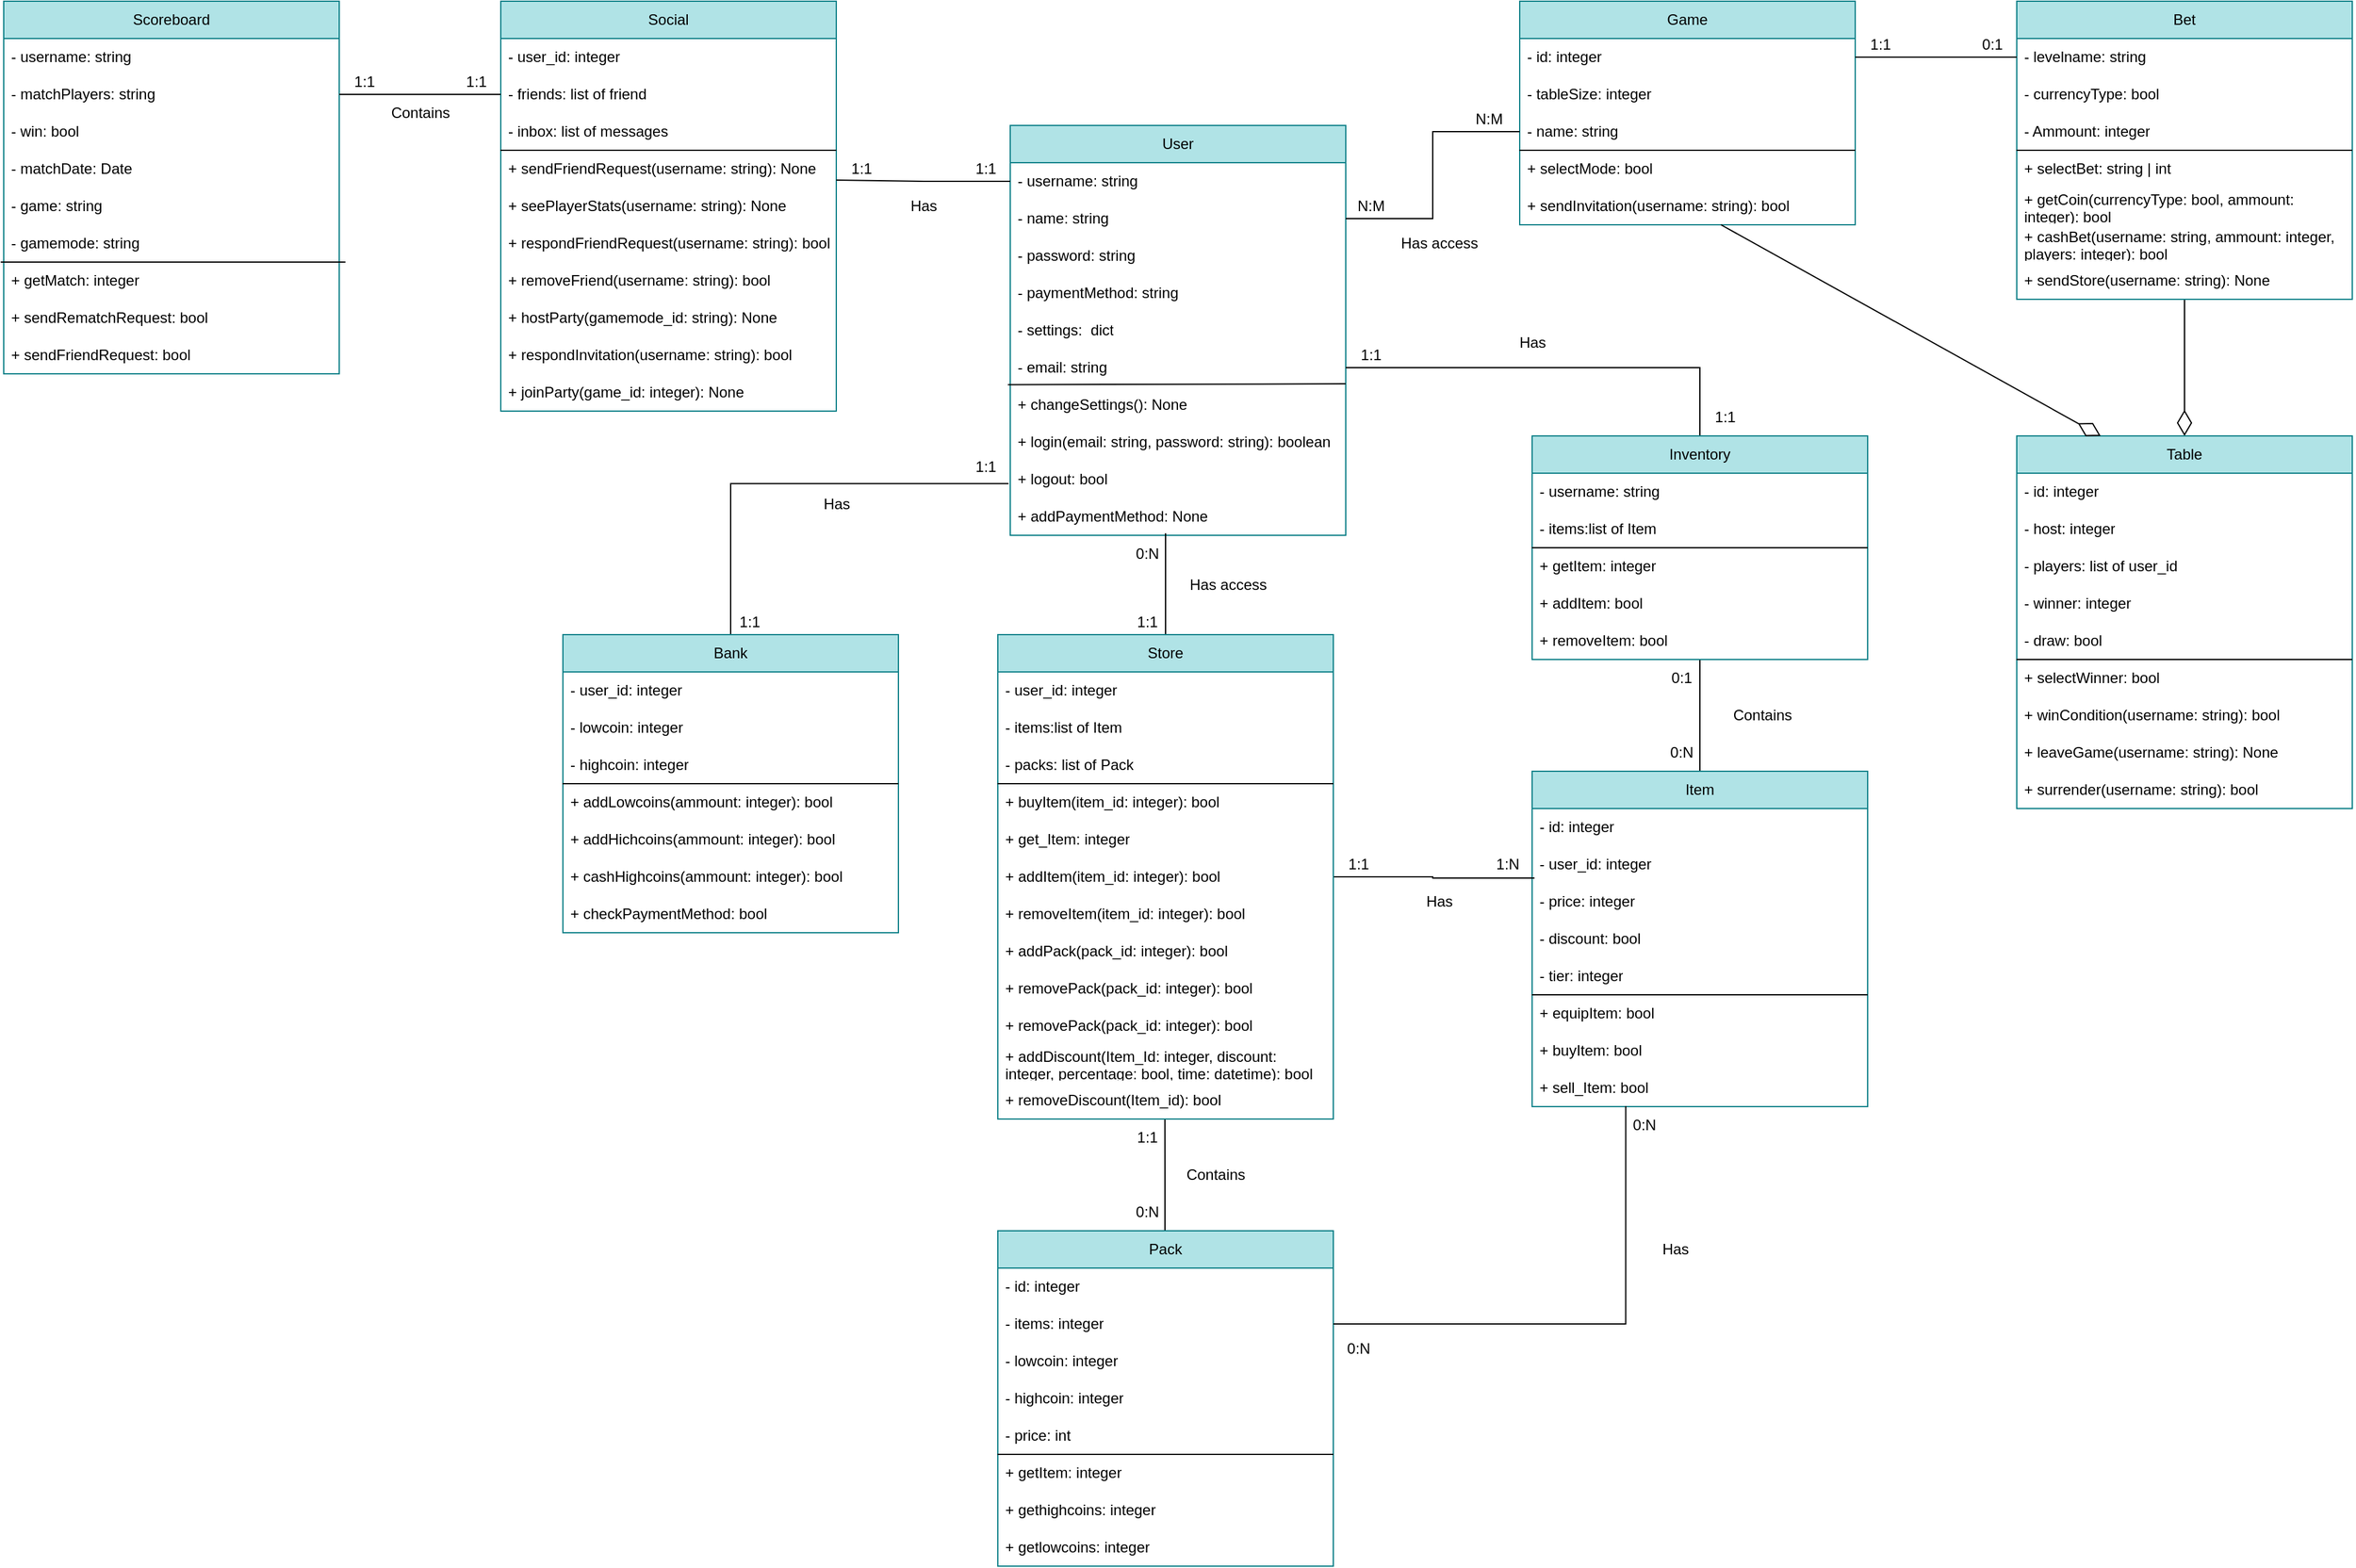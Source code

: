 <mxfile version="21.2.1" type="device" pages="2">
  <diagram name="Page-1" id="86LGIHNQrir9bXh9BtMy">
    <mxGraphModel dx="3117" dy="2083" grid="1" gridSize="10" guides="1" tooltips="1" connect="1" arrows="1" fold="1" page="0" pageScale="1" pageWidth="850" pageHeight="1100" math="0" shadow="0">
      <root>
        <mxCell id="0" />
        <mxCell id="1" parent="0" />
        <mxCell id="hWC3U5BVMSghRzzayUws-40" style="edgeStyle=orthogonalEdgeStyle;rounded=0;orthogonalLoop=1;jettySize=auto;html=1;entryX=0.5;entryY=0;entryDx=0;entryDy=0;endArrow=none;endFill=0;exitX=-0.005;exitY=-0.386;exitDx=0;exitDy=0;exitPerimeter=0;" edge="1" parent="1" source="hWC3U5BVMSghRzzayUws-22" target="CtRNFP9WD__vj1TVYb57-21">
          <mxGeometry relative="1" as="geometry" />
        </mxCell>
        <mxCell id="L0IoAVmVPzkokYVJZ-Xs-1" value="User" style="swimlane;fontStyle=0;childLayout=stackLayout;horizontal=1;startSize=30;horizontalStack=0;resizeParent=1;resizeParentMax=0;resizeLast=0;collapsible=1;marginBottom=0;whiteSpace=wrap;html=1;fillColor=#b0e3e6;strokeColor=#0e8088;" parent="1" vertex="1">
          <mxGeometry x="-200" y="30" width="270" height="330" as="geometry" />
        </mxCell>
        <mxCell id="CtRNFP9WD__vj1TVYb57-6" value="- username: string" style="text;strokeColor=none;fillColor=none;align=left;verticalAlign=middle;spacingLeft=4;spacingRight=4;overflow=hidden;points=[[0,0.5],[1,0.5]];portConstraint=eastwest;rotatable=0;whiteSpace=wrap;html=1;" parent="L0IoAVmVPzkokYVJZ-Xs-1" vertex="1">
          <mxGeometry y="30" width="270" height="30" as="geometry" />
        </mxCell>
        <mxCell id="L0IoAVmVPzkokYVJZ-Xs-2" value="- name: string" style="text;strokeColor=none;fillColor=none;align=left;verticalAlign=middle;spacingLeft=4;spacingRight=4;overflow=hidden;points=[[0,0.5],[1,0.5]];portConstraint=eastwest;rotatable=0;whiteSpace=wrap;html=1;" parent="L0IoAVmVPzkokYVJZ-Xs-1" vertex="1">
          <mxGeometry y="60" width="270" height="30" as="geometry" />
        </mxCell>
        <mxCell id="L0IoAVmVPzkokYVJZ-Xs-3" value="- password: string" style="text;strokeColor=none;fillColor=none;align=left;verticalAlign=middle;spacingLeft=4;spacingRight=4;overflow=hidden;points=[[0,0.5],[1,0.5]];portConstraint=eastwest;rotatable=0;whiteSpace=wrap;html=1;" parent="L0IoAVmVPzkokYVJZ-Xs-1" vertex="1">
          <mxGeometry y="90" width="270" height="30" as="geometry" />
        </mxCell>
        <mxCell id="L0IoAVmVPzkokYVJZ-Xs-4" value="- paymentMethod: string" style="text;strokeColor=none;fillColor=none;align=left;verticalAlign=middle;spacingLeft=4;spacingRight=4;overflow=hidden;points=[[0,0.5],[1,0.5]];portConstraint=eastwest;rotatable=0;whiteSpace=wrap;html=1;" parent="L0IoAVmVPzkokYVJZ-Xs-1" vertex="1">
          <mxGeometry y="120" width="270" height="30" as="geometry" />
        </mxCell>
        <mxCell id="hWC3U5BVMSghRzzayUws-39" value="- settings:&amp;nbsp; dict" style="text;strokeColor=none;fillColor=none;align=left;verticalAlign=middle;spacingLeft=4;spacingRight=4;overflow=hidden;points=[[0,0.5],[1,0.5]];portConstraint=eastwest;rotatable=0;whiteSpace=wrap;html=1;" vertex="1" parent="L0IoAVmVPzkokYVJZ-Xs-1">
          <mxGeometry y="150" width="270" height="30" as="geometry" />
        </mxCell>
        <mxCell id="CtRNFP9WD__vj1TVYb57-1" value="- email: string" style="text;strokeColor=none;fillColor=none;align=left;verticalAlign=middle;spacingLeft=4;spacingRight=4;overflow=hidden;points=[[0,0.5],[1,0.5]];portConstraint=eastwest;rotatable=0;whiteSpace=wrap;html=1;" parent="L0IoAVmVPzkokYVJZ-Xs-1" vertex="1">
          <mxGeometry y="180" width="270" height="30" as="geometry" />
        </mxCell>
        <mxCell id="vZgcpLXMvWVoAEVgArBi-1" value="+ changeSettings(): None" style="text;strokeColor=none;fillColor=none;align=left;verticalAlign=middle;spacingLeft=4;spacingRight=4;overflow=hidden;points=[[0,0.5],[1,0.5]];portConstraint=eastwest;rotatable=0;whiteSpace=wrap;html=1;strokeWidth=1;perimeterSpacing=1;" parent="L0IoAVmVPzkokYVJZ-Xs-1" vertex="1">
          <mxGeometry y="210" width="270" height="30" as="geometry" />
        </mxCell>
        <mxCell id="vZgcpLXMvWVoAEVgArBi-2" value="&lt;div&gt;+ login(email: string, password: string): boolean&lt;/div&gt;" style="text;strokeColor=none;fillColor=none;align=left;verticalAlign=middle;spacingLeft=4;spacingRight=4;overflow=hidden;points=[[0,0.5],[1,0.5]];portConstraint=eastwest;rotatable=0;whiteSpace=wrap;html=1;strokeWidth=1;perimeterSpacing=1;" parent="L0IoAVmVPzkokYVJZ-Xs-1" vertex="1">
          <mxGeometry y="240" width="270" height="30" as="geometry" />
        </mxCell>
        <mxCell id="CtRNFP9WD__vj1TVYb57-3" value="+ logout: bool" style="text;strokeColor=none;fillColor=none;align=left;verticalAlign=middle;spacingLeft=4;spacingRight=4;overflow=hidden;points=[[0,0.5],[1,0.5]];portConstraint=eastwest;rotatable=0;whiteSpace=wrap;html=1;" parent="L0IoAVmVPzkokYVJZ-Xs-1" vertex="1">
          <mxGeometry y="270" width="270" height="30" as="geometry" />
        </mxCell>
        <mxCell id="CtRNFP9WD__vj1TVYb57-5" value="" style="endArrow=none;html=1;rounded=0;exitX=-0.007;exitY=0.959;exitDx=0;exitDy=0;exitPerimeter=0;entryX=0.996;entryY=-0.031;entryDx=0;entryDy=0;entryPerimeter=0;" parent="L0IoAVmVPzkokYVJZ-Xs-1" source="CtRNFP9WD__vj1TVYb57-1" edge="1" target="vZgcpLXMvWVoAEVgArBi-1">
          <mxGeometry width="50" height="50" relative="1" as="geometry">
            <mxPoint x="140" y="300" as="sourcePoint" />
            <mxPoint x="272" y="180" as="targetPoint" />
          </mxGeometry>
        </mxCell>
        <mxCell id="hWC3U5BVMSghRzzayUws-22" value="+ addPaymentMethod: None" style="text;strokeColor=none;fillColor=none;align=left;verticalAlign=middle;spacingLeft=4;spacingRight=4;overflow=hidden;points=[[0,0.5],[1,0.5]];portConstraint=eastwest;rotatable=0;whiteSpace=wrap;html=1;" vertex="1" parent="L0IoAVmVPzkokYVJZ-Xs-1">
          <mxGeometry y="300" width="270" height="30" as="geometry" />
        </mxCell>
        <mxCell id="hWC3U5BVMSghRzzayUws-41" style="edgeStyle=orthogonalEdgeStyle;rounded=0;orthogonalLoop=1;jettySize=auto;html=1;entryX=1;entryY=0.5;entryDx=0;entryDy=0;endArrow=none;endFill=0;" edge="1" parent="1" source="L0IoAVmVPzkokYVJZ-Xs-5" target="CtRNFP9WD__vj1TVYb57-1">
          <mxGeometry relative="1" as="geometry" />
        </mxCell>
        <mxCell id="hWC3U5BVMSghRzzayUws-45" style="edgeStyle=orthogonalEdgeStyle;rounded=0;orthogonalLoop=1;jettySize=auto;html=1;entryX=0.5;entryY=0;entryDx=0;entryDy=0;endArrow=none;endFill=0;" edge="1" parent="1" source="L0IoAVmVPzkokYVJZ-Xs-5" target="CtRNFP9WD__vj1TVYb57-11">
          <mxGeometry relative="1" as="geometry" />
        </mxCell>
        <mxCell id="L0IoAVmVPzkokYVJZ-Xs-5" value="Inventory" style="swimlane;fontStyle=0;childLayout=stackLayout;horizontal=1;startSize=30;horizontalStack=0;resizeParent=1;resizeParentMax=0;resizeLast=0;collapsible=1;marginBottom=0;whiteSpace=wrap;html=1;fillColor=#b0e3e6;strokeColor=#0e8088;" parent="1" vertex="1">
          <mxGeometry x="220" y="280" width="270" height="180" as="geometry" />
        </mxCell>
        <mxCell id="L0IoAVmVPzkokYVJZ-Xs-6" value="- username: string" style="text;strokeColor=none;fillColor=none;align=left;verticalAlign=middle;spacingLeft=4;spacingRight=4;overflow=hidden;points=[[0,0.5],[1,0.5]];portConstraint=eastwest;rotatable=0;whiteSpace=wrap;html=1;" parent="L0IoAVmVPzkokYVJZ-Xs-5" vertex="1">
          <mxGeometry y="30" width="270" height="30" as="geometry" />
        </mxCell>
        <mxCell id="L0IoAVmVPzkokYVJZ-Xs-7" value="- items:list of Item" style="text;strokeColor=none;fillColor=none;align=left;verticalAlign=middle;spacingLeft=4;spacingRight=4;overflow=hidden;points=[[0,0.5],[1,0.5]];portConstraint=eastwest;rotatable=0;whiteSpace=wrap;html=1;" parent="L0IoAVmVPzkokYVJZ-Xs-5" vertex="1">
          <mxGeometry y="60" width="270" height="30" as="geometry" />
        </mxCell>
        <mxCell id="L0IoAVmVPzkokYVJZ-Xs-8" value="&lt;div&gt;+ getItem: integer&lt;/div&gt;" style="text;strokeColor=none;fillColor=none;align=left;verticalAlign=middle;spacingLeft=4;spacingRight=4;overflow=hidden;points=[[0,0.5],[1,0.5]];portConstraint=eastwest;rotatable=0;whiteSpace=wrap;html=1;" parent="L0IoAVmVPzkokYVJZ-Xs-5" vertex="1">
          <mxGeometry y="90" width="270" height="30" as="geometry" />
        </mxCell>
        <mxCell id="CtRNFP9WD__vj1TVYb57-7" value="" style="endArrow=none;html=1;rounded=0;entryX=1;entryY=0;entryDx=0;entryDy=0;entryPerimeter=0;exitX=-0.001;exitY=-0.002;exitDx=0;exitDy=0;exitPerimeter=0;" parent="L0IoAVmVPzkokYVJZ-Xs-5" source="L0IoAVmVPzkokYVJZ-Xs-8" target="L0IoAVmVPzkokYVJZ-Xs-8" edge="1">
          <mxGeometry width="50" height="50" relative="1" as="geometry">
            <mxPoint x="-80" y="200" as="sourcePoint" />
            <mxPoint x="-30" y="150" as="targetPoint" />
          </mxGeometry>
        </mxCell>
        <mxCell id="CtRNFP9WD__vj1TVYb57-8" value="+ addItem: bool" style="text;strokeColor=none;fillColor=none;align=left;verticalAlign=middle;spacingLeft=4;spacingRight=4;overflow=hidden;points=[[0,0.5],[1,0.5]];portConstraint=eastwest;rotatable=0;whiteSpace=wrap;html=1;" parent="L0IoAVmVPzkokYVJZ-Xs-5" vertex="1">
          <mxGeometry y="120" width="270" height="30" as="geometry" />
        </mxCell>
        <mxCell id="CtRNFP9WD__vj1TVYb57-9" value="+ removeItem: bool" style="text;strokeColor=none;fillColor=none;align=left;verticalAlign=middle;spacingLeft=4;spacingRight=4;overflow=hidden;points=[[0,0.5],[1,0.5]];portConstraint=eastwest;rotatable=0;whiteSpace=wrap;html=1;" parent="L0IoAVmVPzkokYVJZ-Xs-5" vertex="1">
          <mxGeometry y="150" width="270" height="30" as="geometry" />
        </mxCell>
        <mxCell id="CtRNFP9WD__vj1TVYb57-11" value="Item" style="swimlane;fontStyle=0;childLayout=stackLayout;horizontal=1;startSize=30;horizontalStack=0;resizeParent=1;resizeParentMax=0;resizeLast=0;collapsible=1;marginBottom=0;whiteSpace=wrap;html=1;fillColor=#b0e3e6;strokeColor=#0e8088;" parent="1" vertex="1">
          <mxGeometry x="220" y="550" width="270" height="270" as="geometry" />
        </mxCell>
        <mxCell id="CtRNFP9WD__vj1TVYb57-18" value="- id: integer" style="text;strokeColor=none;fillColor=none;align=left;verticalAlign=middle;spacingLeft=4;spacingRight=4;overflow=hidden;points=[[0,0.5],[1,0.5]];portConstraint=eastwest;rotatable=0;whiteSpace=wrap;html=1;" parent="CtRNFP9WD__vj1TVYb57-11" vertex="1">
          <mxGeometry y="30" width="270" height="30" as="geometry" />
        </mxCell>
        <mxCell id="CtRNFP9WD__vj1TVYb57-12" value="- user_id: integer" style="text;strokeColor=none;fillColor=none;align=left;verticalAlign=middle;spacingLeft=4;spacingRight=4;overflow=hidden;points=[[0,0.5],[1,0.5]];portConstraint=eastwest;rotatable=0;whiteSpace=wrap;html=1;" parent="CtRNFP9WD__vj1TVYb57-11" vertex="1">
          <mxGeometry y="60" width="270" height="30" as="geometry" />
        </mxCell>
        <mxCell id="CtRNFP9WD__vj1TVYb57-19" value="- price: integer" style="text;strokeColor=none;fillColor=none;align=left;verticalAlign=middle;spacingLeft=4;spacingRight=4;overflow=hidden;points=[[0,0.5],[1,0.5]];portConstraint=eastwest;rotatable=0;whiteSpace=wrap;html=1;" parent="CtRNFP9WD__vj1TVYb57-11" vertex="1">
          <mxGeometry y="90" width="270" height="30" as="geometry" />
        </mxCell>
        <mxCell id="CtRNFP9WD__vj1TVYb57-50" value="- discount: bool" style="text;strokeColor=none;fillColor=none;align=left;verticalAlign=middle;spacingLeft=4;spacingRight=4;overflow=hidden;points=[[0,0.5],[1,0.5]];portConstraint=eastwest;rotatable=0;whiteSpace=wrap;html=1;" parent="CtRNFP9WD__vj1TVYb57-11" vertex="1">
          <mxGeometry y="120" width="270" height="30" as="geometry" />
        </mxCell>
        <mxCell id="CtRNFP9WD__vj1TVYb57-20" value="- tier: integer" style="text;strokeColor=none;fillColor=none;align=left;verticalAlign=middle;spacingLeft=4;spacingRight=4;overflow=hidden;points=[[0,0.5],[1,0.5]];portConstraint=eastwest;rotatable=0;whiteSpace=wrap;html=1;" parent="CtRNFP9WD__vj1TVYb57-11" vertex="1">
          <mxGeometry y="150" width="270" height="30" as="geometry" />
        </mxCell>
        <mxCell id="CtRNFP9WD__vj1TVYb57-15" value="" style="endArrow=none;html=1;rounded=0;entryX=1;entryY=0;entryDx=0;entryDy=0;entryPerimeter=0;exitX=-0.001;exitY=-0.002;exitDx=0;exitDy=0;exitPerimeter=0;" parent="CtRNFP9WD__vj1TVYb57-11" source="CtRNFP9WD__vj1TVYb57-14" target="CtRNFP9WD__vj1TVYb57-14" edge="1">
          <mxGeometry width="50" height="50" relative="1" as="geometry">
            <mxPoint x="-80" y="200" as="sourcePoint" />
            <mxPoint x="-30" y="150" as="targetPoint" />
          </mxGeometry>
        </mxCell>
        <mxCell id="CtRNFP9WD__vj1TVYb57-14" value="+ equipItem: bool" style="text;strokeColor=none;fillColor=none;align=left;verticalAlign=middle;spacingLeft=4;spacingRight=4;overflow=hidden;points=[[0,0.5],[1,0.5]];portConstraint=eastwest;rotatable=0;whiteSpace=wrap;html=1;" parent="CtRNFP9WD__vj1TVYb57-11" vertex="1">
          <mxGeometry y="180" width="270" height="30" as="geometry" />
        </mxCell>
        <mxCell id="CtRNFP9WD__vj1TVYb57-16" value="+ buyItem: bool" style="text;strokeColor=none;fillColor=none;align=left;verticalAlign=middle;spacingLeft=4;spacingRight=4;overflow=hidden;points=[[0,0.5],[1,0.5]];portConstraint=eastwest;rotatable=0;whiteSpace=wrap;html=1;" parent="CtRNFP9WD__vj1TVYb57-11" vertex="1">
          <mxGeometry y="210" width="270" height="30" as="geometry" />
        </mxCell>
        <mxCell id="CtRNFP9WD__vj1TVYb57-17" value="+ sell_Item: bool" style="text;strokeColor=none;fillColor=none;align=left;verticalAlign=middle;spacingLeft=4;spacingRight=4;overflow=hidden;points=[[0,0.5],[1,0.5]];portConstraint=eastwest;rotatable=0;whiteSpace=wrap;html=1;" parent="CtRNFP9WD__vj1TVYb57-11" vertex="1">
          <mxGeometry y="240" width="270" height="30" as="geometry" />
        </mxCell>
        <mxCell id="CtRNFP9WD__vj1TVYb57-21" value="Bank" style="swimlane;fontStyle=0;childLayout=stackLayout;horizontal=1;startSize=30;horizontalStack=0;resizeParent=1;resizeParentMax=0;resizeLast=0;collapsible=1;marginBottom=0;whiteSpace=wrap;html=1;fillColor=#b0e3e6;strokeColor=#0e8088;" parent="1" vertex="1">
          <mxGeometry x="-560" y="440" width="270" height="240" as="geometry" />
        </mxCell>
        <mxCell id="CtRNFP9WD__vj1TVYb57-22" value="- user_id: integer" style="text;strokeColor=none;fillColor=none;align=left;verticalAlign=middle;spacingLeft=4;spacingRight=4;overflow=hidden;points=[[0,0.5],[1,0.5]];portConstraint=eastwest;rotatable=0;whiteSpace=wrap;html=1;" parent="CtRNFP9WD__vj1TVYb57-21" vertex="1">
          <mxGeometry y="30" width="270" height="30" as="geometry" />
        </mxCell>
        <mxCell id="CtRNFP9WD__vj1TVYb57-23" value="&lt;div&gt;- lowcoin: integer&lt;/div&gt;" style="text;strokeColor=none;fillColor=none;align=left;verticalAlign=middle;spacingLeft=4;spacingRight=4;overflow=hidden;points=[[0,0.5],[1,0.5]];portConstraint=eastwest;rotatable=0;whiteSpace=wrap;html=1;" parent="CtRNFP9WD__vj1TVYb57-21" vertex="1">
          <mxGeometry y="60" width="270" height="30" as="geometry" />
        </mxCell>
        <mxCell id="CtRNFP9WD__vj1TVYb57-28" value="- highcoin: integer" style="text;strokeColor=none;fillColor=none;align=left;verticalAlign=middle;spacingLeft=4;spacingRight=4;overflow=hidden;points=[[0,0.5],[1,0.5]];portConstraint=eastwest;rotatable=0;whiteSpace=wrap;html=1;" parent="CtRNFP9WD__vj1TVYb57-21" vertex="1">
          <mxGeometry y="90" width="270" height="30" as="geometry" />
        </mxCell>
        <mxCell id="CtRNFP9WD__vj1TVYb57-24" value="&lt;div&gt;+ addLowcoins(ammount: integer): bool&amp;nbsp; &lt;br&gt;&lt;/div&gt;" style="text;strokeColor=none;fillColor=none;align=left;verticalAlign=middle;spacingLeft=4;spacingRight=4;overflow=hidden;points=[[0,0.5],[1,0.5]];portConstraint=eastwest;rotatable=0;whiteSpace=wrap;html=1;" parent="CtRNFP9WD__vj1TVYb57-21" vertex="1">
          <mxGeometry y="120" width="270" height="30" as="geometry" />
        </mxCell>
        <mxCell id="CtRNFP9WD__vj1TVYb57-25" value="" style="endArrow=none;html=1;rounded=0;entryX=1;entryY=0;entryDx=0;entryDy=0;entryPerimeter=0;exitX=-0.001;exitY=-0.002;exitDx=0;exitDy=0;exitPerimeter=0;" parent="CtRNFP9WD__vj1TVYb57-21" source="CtRNFP9WD__vj1TVYb57-24" target="CtRNFP9WD__vj1TVYb57-24" edge="1">
          <mxGeometry width="50" height="50" relative="1" as="geometry">
            <mxPoint x="-80" y="200" as="sourcePoint" />
            <mxPoint x="-30" y="150" as="targetPoint" />
          </mxGeometry>
        </mxCell>
        <mxCell id="CtRNFP9WD__vj1TVYb57-26" value="+ addHichcoins(ammount: integer): bool" style="text;strokeColor=none;fillColor=none;align=left;verticalAlign=middle;spacingLeft=4;spacingRight=4;overflow=hidden;points=[[0,0.5],[1,0.5]];portConstraint=eastwest;rotatable=0;whiteSpace=wrap;html=1;" parent="CtRNFP9WD__vj1TVYb57-21" vertex="1">
          <mxGeometry y="150" width="270" height="30" as="geometry" />
        </mxCell>
        <mxCell id="CtRNFP9WD__vj1TVYb57-27" value="+ cashHighcoins(ammount: integer): bool" style="text;strokeColor=none;fillColor=none;align=left;verticalAlign=middle;spacingLeft=4;spacingRight=4;overflow=hidden;points=[[0,0.5],[1,0.5]];portConstraint=eastwest;rotatable=0;whiteSpace=wrap;html=1;" parent="CtRNFP9WD__vj1TVYb57-21" vertex="1">
          <mxGeometry y="180" width="270" height="30" as="geometry" />
        </mxCell>
        <mxCell id="hWC3U5BVMSghRzzayUws-21" value="+ checkPaymentMethod: bool" style="text;strokeColor=none;fillColor=none;align=left;verticalAlign=middle;spacingLeft=4;spacingRight=4;overflow=hidden;points=[[0,0.5],[1,0.5]];portConstraint=eastwest;rotatable=0;whiteSpace=wrap;html=1;" vertex="1" parent="CtRNFP9WD__vj1TVYb57-21">
          <mxGeometry y="210" width="270" height="30" as="geometry" />
        </mxCell>
        <mxCell id="hWC3U5BVMSghRzzayUws-49" style="edgeStyle=orthogonalEdgeStyle;rounded=0;orthogonalLoop=1;jettySize=auto;html=1;endArrow=none;endFill=0;entryX=0.498;entryY=1.014;entryDx=0;entryDy=0;entryPerimeter=0;" edge="1" parent="1" source="CtRNFP9WD__vj1TVYb57-54" target="CtRNFP9WD__vj1TVYb57-49">
          <mxGeometry relative="1" as="geometry">
            <mxPoint x="-80" y="840" as="targetPoint" />
            <Array as="points">
              <mxPoint x="-75" y="875" />
            </Array>
          </mxGeometry>
        </mxCell>
        <mxCell id="CtRNFP9WD__vj1TVYb57-54" value="Pack" style="swimlane;fontStyle=0;childLayout=stackLayout;horizontal=1;startSize=30;horizontalStack=0;resizeParent=1;resizeParentMax=0;resizeLast=0;collapsible=1;marginBottom=0;whiteSpace=wrap;html=1;fillColor=#b0e3e6;strokeColor=#0e8088;" parent="1" vertex="1">
          <mxGeometry x="-210" y="920" width="270" height="270" as="geometry" />
        </mxCell>
        <mxCell id="CtRNFP9WD__vj1TVYb57-55" value="- id: integer" style="text;strokeColor=none;fillColor=none;align=left;verticalAlign=middle;spacingLeft=4;spacingRight=4;overflow=hidden;points=[[0,0.5],[1,0.5]];portConstraint=eastwest;rotatable=0;whiteSpace=wrap;html=1;" parent="CtRNFP9WD__vj1TVYb57-54" vertex="1">
          <mxGeometry y="30" width="270" height="30" as="geometry" />
        </mxCell>
        <mxCell id="CtRNFP9WD__vj1TVYb57-56" value="- items: integer" style="text;strokeColor=none;fillColor=none;align=left;verticalAlign=middle;spacingLeft=4;spacingRight=4;overflow=hidden;points=[[0,0.5],[1,0.5]];portConstraint=eastwest;rotatable=0;whiteSpace=wrap;html=1;" parent="CtRNFP9WD__vj1TVYb57-54" vertex="1">
          <mxGeometry y="60" width="270" height="30" as="geometry" />
        </mxCell>
        <mxCell id="CtRNFP9WD__vj1TVYb57-61" value="- lowcoin: integer" style="text;strokeColor=none;fillColor=none;align=left;verticalAlign=middle;spacingLeft=4;spacingRight=4;overflow=hidden;points=[[0,0.5],[1,0.5]];portConstraint=eastwest;rotatable=0;whiteSpace=wrap;html=1;" parent="CtRNFP9WD__vj1TVYb57-54" vertex="1">
          <mxGeometry y="90" width="270" height="30" as="geometry" />
        </mxCell>
        <mxCell id="CtRNFP9WD__vj1TVYb57-62" value="- highcoin: integer" style="text;strokeColor=none;fillColor=none;align=left;verticalAlign=middle;spacingLeft=4;spacingRight=4;overflow=hidden;points=[[0,0.5],[1,0.5]];portConstraint=eastwest;rotatable=0;whiteSpace=wrap;html=1;" parent="CtRNFP9WD__vj1TVYb57-54" vertex="1">
          <mxGeometry y="120" width="270" height="30" as="geometry" />
        </mxCell>
        <mxCell id="CtRNFP9WD__vj1TVYb57-65" value="- price: int" style="text;strokeColor=none;fillColor=none;align=left;verticalAlign=middle;spacingLeft=4;spacingRight=4;overflow=hidden;points=[[0,0.5],[1,0.5]];portConstraint=eastwest;rotatable=0;whiteSpace=wrap;html=1;" parent="CtRNFP9WD__vj1TVYb57-54" vertex="1">
          <mxGeometry y="150" width="270" height="30" as="geometry" />
        </mxCell>
        <mxCell id="CtRNFP9WD__vj1TVYb57-57" value="&lt;div&gt;+ getItem: integer&lt;/div&gt;" style="text;strokeColor=none;fillColor=none;align=left;verticalAlign=middle;spacingLeft=4;spacingRight=4;overflow=hidden;points=[[0,0.5],[1,0.5]];portConstraint=eastwest;rotatable=0;whiteSpace=wrap;html=1;" parent="CtRNFP9WD__vj1TVYb57-54" vertex="1">
          <mxGeometry y="180" width="270" height="30" as="geometry" />
        </mxCell>
        <mxCell id="CtRNFP9WD__vj1TVYb57-58" value="" style="endArrow=none;html=1;rounded=0;entryX=1;entryY=0;entryDx=0;entryDy=0;entryPerimeter=0;exitX=-0.001;exitY=-0.002;exitDx=0;exitDy=0;exitPerimeter=0;" parent="CtRNFP9WD__vj1TVYb57-54" source="CtRNFP9WD__vj1TVYb57-57" target="CtRNFP9WD__vj1TVYb57-57" edge="1">
          <mxGeometry width="50" height="50" relative="1" as="geometry">
            <mxPoint x="-80" y="200" as="sourcePoint" />
            <mxPoint x="-30" y="150" as="targetPoint" />
          </mxGeometry>
        </mxCell>
        <mxCell id="CtRNFP9WD__vj1TVYb57-59" value="+ gethighcoins: integer" style="text;strokeColor=none;fillColor=none;align=left;verticalAlign=middle;spacingLeft=4;spacingRight=4;overflow=hidden;points=[[0,0.5],[1,0.5]];portConstraint=eastwest;rotatable=0;whiteSpace=wrap;html=1;" parent="CtRNFP9WD__vj1TVYb57-54" vertex="1">
          <mxGeometry y="210" width="270" height="30" as="geometry" />
        </mxCell>
        <mxCell id="CtRNFP9WD__vj1TVYb57-60" value="+ getlowcoins: integer" style="text;strokeColor=none;fillColor=none;align=left;verticalAlign=middle;spacingLeft=4;spacingRight=4;overflow=hidden;points=[[0,0.5],[1,0.5]];portConstraint=eastwest;rotatable=0;whiteSpace=wrap;html=1;" parent="CtRNFP9WD__vj1TVYb57-54" vertex="1">
          <mxGeometry y="240" width="270" height="30" as="geometry" />
        </mxCell>
        <mxCell id="6WkABTExDSvjMns4Xdg7-1" value="&lt;div&gt;Game&lt;/div&gt;" style="swimlane;fontStyle=0;childLayout=stackLayout;horizontal=1;startSize=30;horizontalStack=0;resizeParent=1;resizeParentMax=0;resizeLast=0;collapsible=1;marginBottom=0;whiteSpace=wrap;html=1;fillColor=#b0e3e6;strokeColor=#0e8088;" parent="1" vertex="1">
          <mxGeometry x="210" y="-70" width="270" height="180" as="geometry" />
        </mxCell>
        <mxCell id="6WkABTExDSvjMns4Xdg7-2" value="- id: integer" style="text;strokeColor=none;fillColor=none;align=left;verticalAlign=middle;spacingLeft=4;spacingRight=4;overflow=hidden;points=[[0,0.5],[1,0.5]];portConstraint=eastwest;rotatable=0;whiteSpace=wrap;html=1;" parent="6WkABTExDSvjMns4Xdg7-1" vertex="1">
          <mxGeometry y="30" width="270" height="30" as="geometry" />
        </mxCell>
        <mxCell id="hWC3U5BVMSghRzzayUws-20" value="- tableSize: integer" style="text;strokeColor=none;fillColor=none;align=left;verticalAlign=middle;spacingLeft=4;spacingRight=4;overflow=hidden;points=[[0,0.5],[1,0.5]];portConstraint=eastwest;rotatable=0;whiteSpace=wrap;html=1;" vertex="1" parent="6WkABTExDSvjMns4Xdg7-1">
          <mxGeometry y="60" width="270" height="30" as="geometry" />
        </mxCell>
        <mxCell id="6WkABTExDSvjMns4Xdg7-5" value="- name: string" style="text;strokeColor=none;fillColor=none;align=left;verticalAlign=middle;spacingLeft=4;spacingRight=4;overflow=hidden;points=[[0,0.5],[1,0.5]];portConstraint=eastwest;rotatable=0;whiteSpace=wrap;html=1;" parent="6WkABTExDSvjMns4Xdg7-1" vertex="1">
          <mxGeometry y="90" width="270" height="30" as="geometry" />
        </mxCell>
        <mxCell id="6WkABTExDSvjMns4Xdg7-8" value="" style="endArrow=none;html=1;rounded=0;entryX=1;entryY=0;entryDx=0;entryDy=0;entryPerimeter=0;exitX=-0.001;exitY=-0.002;exitDx=0;exitDy=0;exitPerimeter=0;" parent="6WkABTExDSvjMns4Xdg7-1" source="6WkABTExDSvjMns4Xdg7-9" target="6WkABTExDSvjMns4Xdg7-9" edge="1">
          <mxGeometry width="50" height="50" relative="1" as="geometry">
            <mxPoint x="-80" y="200" as="sourcePoint" />
            <mxPoint x="-30" y="150" as="targetPoint" />
          </mxGeometry>
        </mxCell>
        <mxCell id="6WkABTExDSvjMns4Xdg7-9" value="+ selectMode: bool" style="text;strokeColor=none;fillColor=none;align=left;verticalAlign=middle;spacingLeft=4;spacingRight=4;overflow=hidden;points=[[0,0.5],[1,0.5]];portConstraint=eastwest;rotatable=0;whiteSpace=wrap;html=1;" parent="6WkABTExDSvjMns4Xdg7-1" vertex="1">
          <mxGeometry y="120" width="270" height="30" as="geometry" />
        </mxCell>
        <mxCell id="6WkABTExDSvjMns4Xdg7-26" value="+ sendInvitation(username: string): bool" style="text;strokeColor=none;fillColor=none;align=left;verticalAlign=middle;spacingLeft=4;spacingRight=4;overflow=hidden;points=[[0,0.5],[1,0.5]];portConstraint=eastwest;rotatable=0;whiteSpace=wrap;html=1;" parent="6WkABTExDSvjMns4Xdg7-1" vertex="1">
          <mxGeometry y="150" width="270" height="30" as="geometry" />
        </mxCell>
        <mxCell id="6WkABTExDSvjMns4Xdg7-13" value="Social" style="swimlane;fontStyle=0;childLayout=stackLayout;horizontal=1;startSize=30;horizontalStack=0;resizeParent=1;resizeParentMax=0;resizeLast=0;collapsible=1;marginBottom=0;whiteSpace=wrap;html=1;fillColor=#b0e3e6;strokeColor=#0e8088;" parent="1" vertex="1">
          <mxGeometry x="-610.0" y="-70" width="270" height="330" as="geometry" />
        </mxCell>
        <mxCell id="6WkABTExDSvjMns4Xdg7-14" value="- user_id: integer" style="text;strokeColor=none;fillColor=none;align=left;verticalAlign=middle;spacingLeft=4;spacingRight=4;overflow=hidden;points=[[0,0.5],[1,0.5]];portConstraint=eastwest;rotatable=0;whiteSpace=wrap;html=1;" parent="6WkABTExDSvjMns4Xdg7-13" vertex="1">
          <mxGeometry y="30" width="270" height="30" as="geometry" />
        </mxCell>
        <mxCell id="6WkABTExDSvjMns4Xdg7-15" value="- friends: list of friend" style="text;strokeColor=none;fillColor=none;align=left;verticalAlign=middle;spacingLeft=4;spacingRight=4;overflow=hidden;points=[[0,0.5],[1,0.5]];portConstraint=eastwest;rotatable=0;whiteSpace=wrap;html=1;" parent="6WkABTExDSvjMns4Xdg7-13" vertex="1">
          <mxGeometry y="60" width="270" height="30" as="geometry" />
        </mxCell>
        <mxCell id="6WkABTExDSvjMns4Xdg7-16" value="- inbox: list of messages" style="text;strokeColor=none;fillColor=none;align=left;verticalAlign=middle;spacingLeft=4;spacingRight=4;overflow=hidden;points=[[0,0.5],[1,0.5]];portConstraint=eastwest;rotatable=0;whiteSpace=wrap;html=1;" parent="6WkABTExDSvjMns4Xdg7-13" vertex="1">
          <mxGeometry y="90" width="270" height="30" as="geometry" />
        </mxCell>
        <mxCell id="6WkABTExDSvjMns4Xdg7-19" value="&lt;div&gt;+ sendFriendRequest(username: string): None&lt;br&gt;&lt;/div&gt;" style="text;strokeColor=none;fillColor=none;align=left;verticalAlign=middle;spacingLeft=4;spacingRight=4;overflow=hidden;points=[[0,0.5],[1,0.5]];portConstraint=eastwest;rotatable=0;whiteSpace=wrap;html=1;" parent="6WkABTExDSvjMns4Xdg7-13" vertex="1">
          <mxGeometry y="120" width="270" height="30" as="geometry" />
        </mxCell>
        <mxCell id="6WkABTExDSvjMns4Xdg7-20" value="" style="endArrow=none;html=1;rounded=0;entryX=1;entryY=0;entryDx=0;entryDy=0;entryPerimeter=0;exitX=-0.001;exitY=-0.002;exitDx=0;exitDy=0;exitPerimeter=0;" parent="6WkABTExDSvjMns4Xdg7-13" source="6WkABTExDSvjMns4Xdg7-19" target="6WkABTExDSvjMns4Xdg7-19" edge="1">
          <mxGeometry width="50" height="50" relative="1" as="geometry">
            <mxPoint x="-80" y="200" as="sourcePoint" />
            <mxPoint x="-30" y="150" as="targetPoint" />
          </mxGeometry>
        </mxCell>
        <mxCell id="hWC3U5BVMSghRzzayUws-16" value="+ seePlayerStats(username: string): None" style="text;strokeColor=none;fillColor=none;align=left;verticalAlign=middle;spacingLeft=4;spacingRight=4;overflow=hidden;points=[[0,0.5],[1,0.5]];portConstraint=eastwest;rotatable=0;whiteSpace=wrap;html=1;" vertex="1" parent="6WkABTExDSvjMns4Xdg7-13">
          <mxGeometry y="150" width="270" height="30" as="geometry" />
        </mxCell>
        <mxCell id="6WkABTExDSvjMns4Xdg7-21" value="+ respondFriendRequest(username: string): bool" style="text;strokeColor=none;fillColor=none;align=left;verticalAlign=middle;spacingLeft=4;spacingRight=4;overflow=hidden;points=[[0,0.5],[1,0.5]];portConstraint=eastwest;rotatable=0;whiteSpace=wrap;html=1;" parent="6WkABTExDSvjMns4Xdg7-13" vertex="1">
          <mxGeometry y="180" width="270" height="30" as="geometry" />
        </mxCell>
        <mxCell id="6WkABTExDSvjMns4Xdg7-22" value="+ removeFriend(username: string): bool" style="text;strokeColor=none;fillColor=none;align=left;verticalAlign=middle;spacingLeft=4;spacingRight=4;overflow=hidden;points=[[0,0.5],[1,0.5]];portConstraint=eastwest;rotatable=0;whiteSpace=wrap;html=1;" parent="6WkABTExDSvjMns4Xdg7-13" vertex="1">
          <mxGeometry y="210" width="270" height="30" as="geometry" />
        </mxCell>
        <mxCell id="6WkABTExDSvjMns4Xdg7-23" value="+ hostParty(gamemode_id: string): None " style="text;strokeColor=none;fillColor=none;align=left;verticalAlign=middle;spacingLeft=4;spacingRight=4;overflow=hidden;points=[[0,0.5],[1,0.5]];portConstraint=eastwest;rotatable=0;whiteSpace=wrap;html=1;" parent="6WkABTExDSvjMns4Xdg7-13" vertex="1">
          <mxGeometry y="240" width="270" height="30" as="geometry" />
        </mxCell>
        <mxCell id="6WkABTExDSvjMns4Xdg7-24" value="&lt;div&gt;+ respondInvitation(username: string): bool&lt;/div&gt;" style="text;strokeColor=none;fillColor=none;align=left;verticalAlign=middle;spacingLeft=4;spacingRight=4;overflow=hidden;points=[[0,0.5],[1,0.5]];portConstraint=eastwest;rotatable=0;whiteSpace=wrap;html=1;" parent="6WkABTExDSvjMns4Xdg7-13" vertex="1">
          <mxGeometry y="270" width="270" height="30" as="geometry" />
        </mxCell>
        <mxCell id="hWC3U5BVMSghRzzayUws-18" value="+ joinParty(game_id: integer): None" style="text;strokeColor=none;fillColor=none;align=left;verticalAlign=middle;spacingLeft=4;spacingRight=4;overflow=hidden;points=[[0,0.5],[1,0.5]];portConstraint=eastwest;rotatable=0;whiteSpace=wrap;html=1;" vertex="1" parent="6WkABTExDSvjMns4Xdg7-13">
          <mxGeometry y="300" width="270" height="30" as="geometry" />
        </mxCell>
        <mxCell id="hWC3U5BVMSghRzzayUws-59" style="edgeStyle=orthogonalEdgeStyle;rounded=0;orthogonalLoop=1;jettySize=auto;html=1;entryX=0.5;entryY=0;entryDx=0;entryDy=0;endArrow=diamondThin;endFill=0;endSize=18;" edge="1" parent="1" source="6WkABTExDSvjMns4Xdg7-27" target="6WkABTExDSvjMns4Xdg7-38">
          <mxGeometry relative="1" as="geometry" />
        </mxCell>
        <mxCell id="6WkABTExDSvjMns4Xdg7-27" value="Bet" style="swimlane;fontStyle=0;childLayout=stackLayout;horizontal=1;startSize=30;horizontalStack=0;resizeParent=1;resizeParentMax=0;resizeLast=0;collapsible=1;marginBottom=0;whiteSpace=wrap;html=1;fillColor=#b0e3e6;strokeColor=#0e8088;" parent="1" vertex="1">
          <mxGeometry x="610" y="-70" width="270" height="240" as="geometry" />
        </mxCell>
        <mxCell id="6WkABTExDSvjMns4Xdg7-30" value="- levelname: string" style="text;strokeColor=none;fillColor=none;align=left;verticalAlign=middle;spacingLeft=4;spacingRight=4;overflow=hidden;points=[[0,0.5],[1,0.5]];portConstraint=eastwest;rotatable=0;whiteSpace=wrap;html=1;" parent="6WkABTExDSvjMns4Xdg7-27" vertex="1">
          <mxGeometry y="30" width="270" height="30" as="geometry" />
        </mxCell>
        <mxCell id="6WkABTExDSvjMns4Xdg7-4" value="- currencyType: bool " style="text;strokeColor=none;fillColor=none;align=left;verticalAlign=middle;spacingLeft=4;spacingRight=4;overflow=hidden;points=[[0,0.5],[1,0.5]];portConstraint=eastwest;rotatable=0;whiteSpace=wrap;html=1;" parent="6WkABTExDSvjMns4Xdg7-27" vertex="1">
          <mxGeometry y="60" width="270" height="30" as="geometry" />
        </mxCell>
        <mxCell id="6WkABTExDSvjMns4Xdg7-28" value="- Ammount: integer" style="text;strokeColor=none;fillColor=none;align=left;verticalAlign=middle;spacingLeft=4;spacingRight=4;overflow=hidden;points=[[0,0.5],[1,0.5]];portConstraint=eastwest;rotatable=0;whiteSpace=wrap;html=1;" parent="6WkABTExDSvjMns4Xdg7-27" vertex="1">
          <mxGeometry y="90" width="270" height="30" as="geometry" />
        </mxCell>
        <mxCell id="6WkABTExDSvjMns4Xdg7-33" value="" style="endArrow=none;html=1;rounded=0;entryX=1;entryY=0;entryDx=0;entryDy=0;entryPerimeter=0;exitX=-0.001;exitY=-0.002;exitDx=0;exitDy=0;exitPerimeter=0;" parent="6WkABTExDSvjMns4Xdg7-27" source="6WkABTExDSvjMns4Xdg7-34" target="6WkABTExDSvjMns4Xdg7-34" edge="1">
          <mxGeometry width="50" height="50" relative="1" as="geometry">
            <mxPoint x="-80" y="200" as="sourcePoint" />
            <mxPoint x="-30" y="150" as="targetPoint" />
          </mxGeometry>
        </mxCell>
        <mxCell id="6WkABTExDSvjMns4Xdg7-34" value="+ selectBet: string | int" style="text;strokeColor=none;fillColor=none;align=left;verticalAlign=middle;spacingLeft=4;spacingRight=4;overflow=hidden;points=[[0,0.5],[1,0.5]];portConstraint=eastwest;rotatable=0;whiteSpace=wrap;html=1;" parent="6WkABTExDSvjMns4Xdg7-27" vertex="1">
          <mxGeometry y="120" width="270" height="30" as="geometry" />
        </mxCell>
        <mxCell id="6WkABTExDSvjMns4Xdg7-35" value="+ getCoin(currencyType: bool, ammount: integer): bool" style="text;strokeColor=none;fillColor=none;align=left;verticalAlign=middle;spacingLeft=4;spacingRight=4;overflow=hidden;points=[[0,0.5],[1,0.5]];portConstraint=eastwest;rotatable=0;whiteSpace=wrap;html=1;" parent="6WkABTExDSvjMns4Xdg7-27" vertex="1">
          <mxGeometry y="150" width="270" height="30" as="geometry" />
        </mxCell>
        <mxCell id="6WkABTExDSvjMns4Xdg7-36" value="+ cashBet(username: string, ammount: integer, players: integer): bool" style="text;strokeColor=none;fillColor=none;align=left;verticalAlign=middle;spacingLeft=4;spacingRight=4;overflow=hidden;points=[[0,0.5],[1,0.5]];portConstraint=eastwest;rotatable=0;whiteSpace=wrap;html=1;" parent="6WkABTExDSvjMns4Xdg7-27" vertex="1">
          <mxGeometry y="180" width="270" height="30" as="geometry" />
        </mxCell>
        <mxCell id="6WkABTExDSvjMns4Xdg7-37" value="+ sendStore(username: string): None" style="text;strokeColor=none;fillColor=none;align=left;verticalAlign=middle;spacingLeft=4;spacingRight=4;overflow=hidden;points=[[0,0.5],[1,0.5]];portConstraint=eastwest;rotatable=0;whiteSpace=wrap;html=1;" parent="6WkABTExDSvjMns4Xdg7-27" vertex="1">
          <mxGeometry y="210" width="270" height="30" as="geometry" />
        </mxCell>
        <mxCell id="6WkABTExDSvjMns4Xdg7-38" value="Table" style="swimlane;fontStyle=0;childLayout=stackLayout;horizontal=1;startSize=30;horizontalStack=0;resizeParent=1;resizeParentMax=0;resizeLast=0;collapsible=1;marginBottom=0;whiteSpace=wrap;html=1;fillColor=#b0e3e6;strokeColor=#0e8088;" parent="1" vertex="1">
          <mxGeometry x="610" y="280" width="270" height="300" as="geometry" />
        </mxCell>
        <mxCell id="6WkABTExDSvjMns4Xdg7-39" value="- id: integer" style="text;strokeColor=none;fillColor=none;align=left;verticalAlign=middle;spacingLeft=4;spacingRight=4;overflow=hidden;points=[[0,0.5],[1,0.5]];portConstraint=eastwest;rotatable=0;whiteSpace=wrap;html=1;" parent="6WkABTExDSvjMns4Xdg7-38" vertex="1">
          <mxGeometry y="30" width="270" height="30" as="geometry" />
        </mxCell>
        <mxCell id="6WkABTExDSvjMns4Xdg7-42" value="- host: integer" style="text;strokeColor=none;fillColor=none;align=left;verticalAlign=middle;spacingLeft=4;spacingRight=4;overflow=hidden;points=[[0,0.5],[1,0.5]];portConstraint=eastwest;rotatable=0;whiteSpace=wrap;html=1;" parent="6WkABTExDSvjMns4Xdg7-38" vertex="1">
          <mxGeometry y="60" width="270" height="30" as="geometry" />
        </mxCell>
        <mxCell id="6WkABTExDSvjMns4Xdg7-48" value="- players: list of user_id" style="text;strokeColor=none;fillColor=none;align=left;verticalAlign=middle;spacingLeft=4;spacingRight=4;overflow=hidden;points=[[0,0.5],[1,0.5]];portConstraint=eastwest;rotatable=0;whiteSpace=wrap;html=1;" parent="6WkABTExDSvjMns4Xdg7-38" vertex="1">
          <mxGeometry y="90" width="270" height="30" as="geometry" />
        </mxCell>
        <mxCell id="6WkABTExDSvjMns4Xdg7-43" value="" style="endArrow=none;html=1;rounded=0;entryX=1;entryY=0;entryDx=0;entryDy=0;entryPerimeter=0;exitX=-0.001;exitY=-0.002;exitDx=0;exitDy=0;exitPerimeter=0;" parent="6WkABTExDSvjMns4Xdg7-38" source="6WkABTExDSvjMns4Xdg7-44" target="6WkABTExDSvjMns4Xdg7-44" edge="1">
          <mxGeometry width="50" height="50" relative="1" as="geometry">
            <mxPoint x="-80" y="200" as="sourcePoint" />
            <mxPoint x="-30" y="150" as="targetPoint" />
          </mxGeometry>
        </mxCell>
        <mxCell id="6WkABTExDSvjMns4Xdg7-46" value="- winner: integer" style="text;strokeColor=none;fillColor=none;align=left;verticalAlign=middle;spacingLeft=4;spacingRight=4;overflow=hidden;points=[[0,0.5],[1,0.5]];portConstraint=eastwest;rotatable=0;whiteSpace=wrap;html=1;" parent="6WkABTExDSvjMns4Xdg7-38" vertex="1">
          <mxGeometry y="120" width="270" height="30" as="geometry" />
        </mxCell>
        <mxCell id="6WkABTExDSvjMns4Xdg7-49" value="- draw: bool" style="text;strokeColor=none;fillColor=none;align=left;verticalAlign=middle;spacingLeft=4;spacingRight=4;overflow=hidden;points=[[0,0.5],[1,0.5]];portConstraint=eastwest;rotatable=0;whiteSpace=wrap;html=1;" parent="6WkABTExDSvjMns4Xdg7-38" vertex="1">
          <mxGeometry y="150" width="270" height="30" as="geometry" />
        </mxCell>
        <mxCell id="6WkABTExDSvjMns4Xdg7-44" value="+ selectWinner: bool" style="text;strokeColor=none;fillColor=none;align=left;verticalAlign=middle;spacingLeft=4;spacingRight=4;overflow=hidden;points=[[0,0.5],[1,0.5]];portConstraint=eastwest;rotatable=0;whiteSpace=wrap;html=1;" parent="6WkABTExDSvjMns4Xdg7-38" vertex="1">
          <mxGeometry y="180" width="270" height="30" as="geometry" />
        </mxCell>
        <mxCell id="6WkABTExDSvjMns4Xdg7-50" value="+ winCondition(username: string): bool " style="text;strokeColor=none;fillColor=none;align=left;verticalAlign=middle;spacingLeft=4;spacingRight=4;overflow=hidden;points=[[0,0.5],[1,0.5]];portConstraint=eastwest;rotatable=0;whiteSpace=wrap;html=1;" parent="6WkABTExDSvjMns4Xdg7-38" vertex="1">
          <mxGeometry y="210" width="270" height="30" as="geometry" />
        </mxCell>
        <mxCell id="6WkABTExDSvjMns4Xdg7-51" value="+ leaveGame(username: string): None" style="text;strokeColor=none;fillColor=none;align=left;verticalAlign=middle;spacingLeft=4;spacingRight=4;overflow=hidden;points=[[0,0.5],[1,0.5]];portConstraint=eastwest;rotatable=0;whiteSpace=wrap;html=1;" parent="6WkABTExDSvjMns4Xdg7-38" vertex="1">
          <mxGeometry y="240" width="270" height="30" as="geometry" />
        </mxCell>
        <mxCell id="6WkABTExDSvjMns4Xdg7-52" value="+ surrender(username: string): bool" style="text;strokeColor=none;fillColor=none;align=left;verticalAlign=middle;spacingLeft=4;spacingRight=4;overflow=hidden;points=[[0,0.5],[1,0.5]];portConstraint=eastwest;rotatable=0;whiteSpace=wrap;html=1;" parent="6WkABTExDSvjMns4Xdg7-38" vertex="1">
          <mxGeometry y="270" width="270" height="30" as="geometry" />
        </mxCell>
        <mxCell id="hWC3U5BVMSghRzzayUws-1" value="Scoreboard" style="swimlane;fontStyle=0;childLayout=stackLayout;horizontal=1;startSize=30;horizontalStack=0;resizeParent=1;resizeParentMax=0;resizeLast=0;collapsible=1;marginBottom=0;whiteSpace=wrap;html=1;fillColor=#b0e3e6;strokeColor=#0e8088;" vertex="1" parent="1">
          <mxGeometry x="-1010.0" y="-70" width="270" height="300" as="geometry" />
        </mxCell>
        <mxCell id="hWC3U5BVMSghRzzayUws-2" value="- username: string" style="text;strokeColor=none;fillColor=none;align=left;verticalAlign=middle;spacingLeft=4;spacingRight=4;overflow=hidden;points=[[0,0.5],[1,0.5]];portConstraint=eastwest;rotatable=0;whiteSpace=wrap;html=1;" vertex="1" parent="hWC3U5BVMSghRzzayUws-1">
          <mxGeometry y="30" width="270" height="30" as="geometry" />
        </mxCell>
        <mxCell id="hWC3U5BVMSghRzzayUws-3" value="- matchPlayers: string" style="text;strokeColor=none;fillColor=none;align=left;verticalAlign=middle;spacingLeft=4;spacingRight=4;overflow=hidden;points=[[0,0.5],[1,0.5]];portConstraint=eastwest;rotatable=0;whiteSpace=wrap;html=1;" vertex="1" parent="hWC3U5BVMSghRzzayUws-1">
          <mxGeometry y="60" width="270" height="30" as="geometry" />
        </mxCell>
        <mxCell id="hWC3U5BVMSghRzzayUws-10" value="- win: bool" style="text;strokeColor=none;fillColor=none;align=left;verticalAlign=middle;spacingLeft=4;spacingRight=4;overflow=hidden;points=[[0,0.5],[1,0.5]];portConstraint=eastwest;rotatable=0;whiteSpace=wrap;html=1;" vertex="1" parent="hWC3U5BVMSghRzzayUws-1">
          <mxGeometry y="90" width="270" height="30" as="geometry" />
        </mxCell>
        <mxCell id="hWC3U5BVMSghRzzayUws-12" value="- matchDate: Date" style="text;strokeColor=none;fillColor=none;align=left;verticalAlign=middle;spacingLeft=4;spacingRight=4;overflow=hidden;points=[[0,0.5],[1,0.5]];portConstraint=eastwest;rotatable=0;whiteSpace=wrap;html=1;" vertex="1" parent="hWC3U5BVMSghRzzayUws-1">
          <mxGeometry y="120" width="270" height="30" as="geometry" />
        </mxCell>
        <mxCell id="hWC3U5BVMSghRzzayUws-13" value="- game: string" style="text;strokeColor=none;fillColor=none;align=left;verticalAlign=middle;spacingLeft=4;spacingRight=4;overflow=hidden;points=[[0,0.5],[1,0.5]];portConstraint=eastwest;rotatable=0;whiteSpace=wrap;html=1;" vertex="1" parent="hWC3U5BVMSghRzzayUws-1">
          <mxGeometry y="150" width="270" height="30" as="geometry" />
        </mxCell>
        <mxCell id="hWC3U5BVMSghRzzayUws-14" value="- gamemode: string" style="text;strokeColor=none;fillColor=none;align=left;verticalAlign=middle;spacingLeft=4;spacingRight=4;overflow=hidden;points=[[0,0.5],[1,0.5]];portConstraint=eastwest;rotatable=0;whiteSpace=wrap;html=1;" vertex="1" parent="hWC3U5BVMSghRzzayUws-1">
          <mxGeometry y="180" width="270" height="30" as="geometry" />
        </mxCell>
        <mxCell id="hWC3U5BVMSghRzzayUws-4" value="&lt;div&gt;+ getMatch: integer&lt;/div&gt;" style="text;strokeColor=none;fillColor=none;align=left;verticalAlign=middle;spacingLeft=4;spacingRight=4;overflow=hidden;points=[[0,0.5],[1,0.5]];portConstraint=eastwest;rotatable=0;whiteSpace=wrap;html=1;" vertex="1" parent="hWC3U5BVMSghRzzayUws-1">
          <mxGeometry y="210" width="270" height="30" as="geometry" />
        </mxCell>
        <mxCell id="hWC3U5BVMSghRzzayUws-6" value="+ sendRematchRequest: bool" style="text;strokeColor=none;fillColor=none;align=left;verticalAlign=middle;spacingLeft=4;spacingRight=4;overflow=hidden;points=[[0,0.5],[1,0.5]];portConstraint=eastwest;rotatable=0;whiteSpace=wrap;html=1;" vertex="1" parent="hWC3U5BVMSghRzzayUws-1">
          <mxGeometry y="240" width="270" height="30" as="geometry" />
        </mxCell>
        <mxCell id="hWC3U5BVMSghRzzayUws-7" value="+ sendFriendRequest: bool" style="text;strokeColor=none;fillColor=none;align=left;verticalAlign=middle;spacingLeft=4;spacingRight=4;overflow=hidden;points=[[0,0.5],[1,0.5]];portConstraint=eastwest;rotatable=0;whiteSpace=wrap;html=1;" vertex="1" parent="hWC3U5BVMSghRzzayUws-1">
          <mxGeometry y="270" width="270" height="30" as="geometry" />
        </mxCell>
        <mxCell id="hWC3U5BVMSghRzzayUws-15" value="" style="endArrow=none;html=1;rounded=0;entryX=-0.009;entryY=0;entryDx=0;entryDy=0;entryPerimeter=0;" edge="1" parent="hWC3U5BVMSghRzzayUws-1" target="hWC3U5BVMSghRzzayUws-4">
          <mxGeometry width="50" height="50" relative="1" as="geometry">
            <mxPoint x="275" y="210" as="sourcePoint" />
            <mxPoint x="5" y="210" as="targetPoint" />
            <Array as="points">
              <mxPoint x="225" y="210" />
            </Array>
          </mxGeometry>
        </mxCell>
        <mxCell id="hWC3U5BVMSghRzzayUws-46" style="edgeStyle=orthogonalEdgeStyle;rounded=0;orthogonalLoop=1;jettySize=auto;html=1;entryX=0.007;entryY=-0.133;entryDx=0;entryDy=0;entryPerimeter=0;endArrow=none;endFill=0;" edge="1" parent="1" source="CtRNFP9WD__vj1TVYb57-37" target="CtRNFP9WD__vj1TVYb57-19">
          <mxGeometry relative="1" as="geometry" />
        </mxCell>
        <mxCell id="hWC3U5BVMSghRzzayUws-56" style="edgeStyle=orthogonalEdgeStyle;rounded=0;orthogonalLoop=1;jettySize=auto;html=1;entryX=0.463;entryY=0.944;entryDx=0;entryDy=0;entryPerimeter=0;endArrow=none;endFill=0;" edge="1" parent="1" source="CtRNFP9WD__vj1TVYb57-37" target="hWC3U5BVMSghRzzayUws-22">
          <mxGeometry relative="1" as="geometry">
            <Array as="points">
              <mxPoint x="-75" y="370" />
              <mxPoint x="-75" y="370" />
            </Array>
          </mxGeometry>
        </mxCell>
        <mxCell id="CtRNFP9WD__vj1TVYb57-37" value="Store" style="swimlane;fontStyle=0;childLayout=stackLayout;horizontal=1;startSize=30;horizontalStack=0;resizeParent=1;resizeParentMax=0;resizeLast=0;collapsible=1;marginBottom=0;whiteSpace=wrap;html=1;fillColor=#b0e3e6;strokeColor=#0e8088;" parent="1" vertex="1">
          <mxGeometry x="-210" y="440" width="270" height="390" as="geometry" />
        </mxCell>
        <mxCell id="CtRNFP9WD__vj1TVYb57-38" value="- user_id: integer" style="text;strokeColor=none;fillColor=none;align=left;verticalAlign=middle;spacingLeft=4;spacingRight=4;overflow=hidden;points=[[0,0.5],[1,0.5]];portConstraint=eastwest;rotatable=0;whiteSpace=wrap;html=1;" parent="CtRNFP9WD__vj1TVYb57-37" vertex="1">
          <mxGeometry y="30" width="270" height="30" as="geometry" />
        </mxCell>
        <mxCell id="CtRNFP9WD__vj1TVYb57-39" value="&lt;div&gt;- items:list of Item&lt;/div&gt;" style="text;strokeColor=none;fillColor=none;align=left;verticalAlign=middle;spacingLeft=4;spacingRight=4;overflow=hidden;points=[[0,0.5],[1,0.5]];portConstraint=eastwest;rotatable=0;whiteSpace=wrap;html=1;" parent="CtRNFP9WD__vj1TVYb57-37" vertex="1">
          <mxGeometry y="60" width="270" height="30" as="geometry" />
        </mxCell>
        <mxCell id="CtRNFP9WD__vj1TVYb57-44" value="- packs: list of Pack" style="text;strokeColor=none;fillColor=none;align=left;verticalAlign=middle;spacingLeft=4;spacingRight=4;overflow=hidden;points=[[0,0.5],[1,0.5]];portConstraint=eastwest;rotatable=0;whiteSpace=wrap;html=1;" parent="CtRNFP9WD__vj1TVYb57-37" vertex="1">
          <mxGeometry y="90" width="270" height="30" as="geometry" />
        </mxCell>
        <mxCell id="CtRNFP9WD__vj1TVYb57-40" value="&lt;div&gt;+ buyItem(item_id: integer): bool&lt;br&gt;&lt;/div&gt;" style="text;strokeColor=none;fillColor=none;align=left;verticalAlign=middle;spacingLeft=4;spacingRight=4;overflow=hidden;points=[[0,0.5],[1,0.5]];portConstraint=eastwest;rotatable=0;whiteSpace=wrap;html=1;" parent="CtRNFP9WD__vj1TVYb57-37" vertex="1">
          <mxGeometry y="120" width="270" height="30" as="geometry" />
        </mxCell>
        <mxCell id="CtRNFP9WD__vj1TVYb57-41" value="" style="endArrow=none;html=1;rounded=0;entryX=1;entryY=0;entryDx=0;entryDy=0;entryPerimeter=0;exitX=-0.001;exitY=-0.002;exitDx=0;exitDy=0;exitPerimeter=0;" parent="CtRNFP9WD__vj1TVYb57-37" source="CtRNFP9WD__vj1TVYb57-40" target="CtRNFP9WD__vj1TVYb57-40" edge="1">
          <mxGeometry width="50" height="50" relative="1" as="geometry">
            <mxPoint x="-80" y="200" as="sourcePoint" />
            <mxPoint x="-30" y="150" as="targetPoint" />
          </mxGeometry>
        </mxCell>
        <mxCell id="CtRNFP9WD__vj1TVYb57-53" value="+ get_Item: integer" style="text;strokeColor=none;fillColor=none;align=left;verticalAlign=middle;spacingLeft=4;spacingRight=4;overflow=hidden;points=[[0,0.5],[1,0.5]];portConstraint=eastwest;rotatable=0;whiteSpace=wrap;html=1;" parent="CtRNFP9WD__vj1TVYb57-37" vertex="1">
          <mxGeometry y="150" width="270" height="30" as="geometry" />
        </mxCell>
        <mxCell id="CtRNFP9WD__vj1TVYb57-42" value="+ addItem(item_id: integer): bool" style="text;strokeColor=none;fillColor=none;align=left;verticalAlign=middle;spacingLeft=4;spacingRight=4;overflow=hidden;points=[[0,0.5],[1,0.5]];portConstraint=eastwest;rotatable=0;whiteSpace=wrap;html=1;" parent="CtRNFP9WD__vj1TVYb57-37" vertex="1">
          <mxGeometry y="180" width="270" height="30" as="geometry" />
        </mxCell>
        <mxCell id="CtRNFP9WD__vj1TVYb57-43" value="+ removeItem(item_id: integer): bool" style="text;strokeColor=none;fillColor=none;align=left;verticalAlign=middle;spacingLeft=4;spacingRight=4;overflow=hidden;points=[[0,0.5],[1,0.5]];portConstraint=eastwest;rotatable=0;whiteSpace=wrap;html=1;" parent="CtRNFP9WD__vj1TVYb57-37" vertex="1">
          <mxGeometry y="210" width="270" height="30" as="geometry" />
        </mxCell>
        <mxCell id="CtRNFP9WD__vj1TVYb57-46" value="+ addPack(pack_id: integer): bool" style="text;strokeColor=none;fillColor=none;align=left;verticalAlign=middle;spacingLeft=4;spacingRight=4;overflow=hidden;points=[[0,0.5],[1,0.5]];portConstraint=eastwest;rotatable=0;whiteSpace=wrap;html=1;" parent="CtRNFP9WD__vj1TVYb57-37" vertex="1">
          <mxGeometry y="240" width="270" height="30" as="geometry" />
        </mxCell>
        <mxCell id="6WkABTExDSvjMns4Xdg7-12" value="+ removePack(pack_id: integer): bool" style="text;strokeColor=none;fillColor=none;align=left;verticalAlign=middle;spacingLeft=4;spacingRight=4;overflow=hidden;points=[[0,0.5],[1,0.5]];portConstraint=eastwest;rotatable=0;whiteSpace=wrap;html=1;" parent="CtRNFP9WD__vj1TVYb57-37" vertex="1">
          <mxGeometry y="270" width="270" height="30" as="geometry" />
        </mxCell>
        <mxCell id="CtRNFP9WD__vj1TVYb57-47" value="+ removePack(pack_id: integer): bool" style="text;strokeColor=none;fillColor=none;align=left;verticalAlign=middle;spacingLeft=4;spacingRight=4;overflow=hidden;points=[[0,0.5],[1,0.5]];portConstraint=eastwest;rotatable=0;whiteSpace=wrap;html=1;" parent="CtRNFP9WD__vj1TVYb57-37" vertex="1">
          <mxGeometry y="300" width="270" height="30" as="geometry" />
        </mxCell>
        <mxCell id="CtRNFP9WD__vj1TVYb57-48" value="+ addDiscount(Item_Id: integer, discount: integer, percentage: bool, time: datetime): bool " style="text;strokeColor=none;fillColor=none;align=left;verticalAlign=middle;spacingLeft=4;spacingRight=4;overflow=hidden;points=[[0,0.5],[1,0.5]];portConstraint=eastwest;rotatable=0;whiteSpace=wrap;html=1;" parent="CtRNFP9WD__vj1TVYb57-37" vertex="1">
          <mxGeometry y="330" width="270" height="30" as="geometry" />
        </mxCell>
        <mxCell id="CtRNFP9WD__vj1TVYb57-49" value="+ removeDiscount(Item_id): bool" style="text;strokeColor=none;fillColor=none;align=left;verticalAlign=middle;spacingLeft=4;spacingRight=4;overflow=hidden;points=[[0,0.5],[1,0.5]];portConstraint=eastwest;rotatable=0;whiteSpace=wrap;html=1;" parent="CtRNFP9WD__vj1TVYb57-37" vertex="1">
          <mxGeometry y="360" width="270" height="30" as="geometry" />
        </mxCell>
        <mxCell id="hWC3U5BVMSghRzzayUws-47" style="edgeStyle=orthogonalEdgeStyle;rounded=0;orthogonalLoop=1;jettySize=auto;html=1;endArrow=none;endFill=0;" edge="1" parent="1" source="CtRNFP9WD__vj1TVYb57-6">
          <mxGeometry relative="1" as="geometry">
            <mxPoint x="-340" y="74" as="targetPoint" />
          </mxGeometry>
        </mxCell>
        <mxCell id="hWC3U5BVMSghRzzayUws-50" style="edgeStyle=orthogonalEdgeStyle;rounded=0;orthogonalLoop=1;jettySize=auto;html=1;entryX=0.279;entryY=0.989;entryDx=0;entryDy=0;entryPerimeter=0;endArrow=none;endFill=0;" edge="1" parent="1" source="CtRNFP9WD__vj1TVYb57-56" target="CtRNFP9WD__vj1TVYb57-17">
          <mxGeometry relative="1" as="geometry" />
        </mxCell>
        <mxCell id="hWC3U5BVMSghRzzayUws-51" style="edgeStyle=orthogonalEdgeStyle;rounded=0;orthogonalLoop=1;jettySize=auto;html=1;endArrow=none;endFill=0;" edge="1" parent="1" source="hWC3U5BVMSghRzzayUws-3" target="6WkABTExDSvjMns4Xdg7-15">
          <mxGeometry relative="1" as="geometry" />
        </mxCell>
        <mxCell id="hWC3U5BVMSghRzzayUws-53" style="edgeStyle=orthogonalEdgeStyle;rounded=0;orthogonalLoop=1;jettySize=auto;html=1;endArrow=none;endFill=0;" edge="1" parent="1" source="6WkABTExDSvjMns4Xdg7-2">
          <mxGeometry relative="1" as="geometry">
            <mxPoint x="610" y="-25" as="targetPoint" />
          </mxGeometry>
        </mxCell>
        <mxCell id="hWC3U5BVMSghRzzayUws-60" style="edgeStyle=orthogonalEdgeStyle;rounded=0;orthogonalLoop=1;jettySize=auto;html=1;entryX=0;entryY=0.5;entryDx=0;entryDy=0;endArrow=none;endFill=0;" edge="1" parent="1" source="L0IoAVmVPzkokYVJZ-Xs-2" target="6WkABTExDSvjMns4Xdg7-5">
          <mxGeometry relative="1" as="geometry" />
        </mxCell>
        <mxCell id="hWC3U5BVMSghRzzayUws-61" value="&lt;div&gt;1:1&lt;/div&gt;" style="text;html=1;align=center;verticalAlign=middle;resizable=0;points=[];autosize=1;strokeColor=none;fillColor=none;" vertex="1" parent="1">
          <mxGeometry x="-240" y="50" width="40" height="30" as="geometry" />
        </mxCell>
        <mxCell id="hWC3U5BVMSghRzzayUws-62" value="&lt;div&gt;1:1&lt;/div&gt;" style="text;html=1;align=center;verticalAlign=middle;resizable=0;points=[];autosize=1;strokeColor=none;fillColor=none;" vertex="1" parent="1">
          <mxGeometry x="-340" y="50" width="40" height="30" as="geometry" />
        </mxCell>
        <mxCell id="hWC3U5BVMSghRzzayUws-63" value="&lt;div&gt;1:1&lt;/div&gt;" style="text;html=1;align=center;verticalAlign=middle;resizable=0;points=[];autosize=1;strokeColor=none;fillColor=none;" vertex="1" parent="1">
          <mxGeometry x="-650" y="-20" width="40" height="30" as="geometry" />
        </mxCell>
        <mxCell id="hWC3U5BVMSghRzzayUws-64" value="&lt;div&gt;1:1&lt;/div&gt;" style="text;html=1;align=center;verticalAlign=middle;resizable=0;points=[];autosize=1;strokeColor=none;fillColor=none;" vertex="1" parent="1">
          <mxGeometry x="-740" y="-20" width="40" height="30" as="geometry" />
        </mxCell>
        <mxCell id="hWC3U5BVMSghRzzayUws-66" value="Has" style="text;html=1;align=center;verticalAlign=middle;resizable=0;points=[];autosize=1;strokeColor=none;fillColor=none;" vertex="1" parent="1">
          <mxGeometry x="-290" y="80" width="40" height="30" as="geometry" />
        </mxCell>
        <mxCell id="hWC3U5BVMSghRzzayUws-67" value="Contains" style="text;html=1;align=center;verticalAlign=middle;resizable=0;points=[];autosize=1;strokeColor=none;fillColor=none;" vertex="1" parent="1">
          <mxGeometry x="-710" y="5" width="70" height="30" as="geometry" />
        </mxCell>
        <mxCell id="hWC3U5BVMSghRzzayUws-68" value="Has" style="text;html=1;align=center;verticalAlign=middle;resizable=0;points=[];autosize=1;strokeColor=none;fillColor=none;" vertex="1" parent="1">
          <mxGeometry x="-360" y="320" width="40" height="30" as="geometry" />
        </mxCell>
        <mxCell id="hWC3U5BVMSghRzzayUws-69" value="&lt;div&gt;1:1&lt;/div&gt;" style="text;html=1;align=center;verticalAlign=middle;resizable=0;points=[];autosize=1;strokeColor=none;fillColor=none;" vertex="1" parent="1">
          <mxGeometry x="-240" y="290" width="40" height="30" as="geometry" />
        </mxCell>
        <mxCell id="hWC3U5BVMSghRzzayUws-70" value="&lt;div&gt;1:1&lt;/div&gt;" style="text;html=1;align=center;verticalAlign=middle;resizable=0;points=[];autosize=1;strokeColor=none;fillColor=none;" vertex="1" parent="1">
          <mxGeometry x="-430" y="415" width="40" height="30" as="geometry" />
        </mxCell>
        <mxCell id="hWC3U5BVMSghRzzayUws-71" value="Has access" style="text;html=1;align=center;verticalAlign=middle;resizable=0;points=[];autosize=1;strokeColor=none;fillColor=none;" vertex="1" parent="1">
          <mxGeometry x="-70" y="385" width="90" height="30" as="geometry" />
        </mxCell>
        <mxCell id="hWC3U5BVMSghRzzayUws-72" value="&lt;div&gt;1:1&lt;/div&gt;" style="text;html=1;align=center;verticalAlign=middle;resizable=0;points=[];autosize=1;strokeColor=none;fillColor=none;" vertex="1" parent="1">
          <mxGeometry x="-110" y="415" width="40" height="30" as="geometry" />
        </mxCell>
        <mxCell id="hWC3U5BVMSghRzzayUws-73" value="0:N" style="text;html=1;align=center;verticalAlign=middle;resizable=0;points=[];autosize=1;strokeColor=none;fillColor=none;" vertex="1" parent="1">
          <mxGeometry x="-110" y="360" width="40" height="30" as="geometry" />
        </mxCell>
        <mxCell id="hWC3U5BVMSghRzzayUws-74" value="&lt;div&gt;1:1&lt;/div&gt;" style="text;html=1;align=center;verticalAlign=middle;resizable=0;points=[];autosize=1;strokeColor=none;fillColor=none;" vertex="1" parent="1">
          <mxGeometry x="-110" y="830" width="40" height="30" as="geometry" />
        </mxCell>
        <mxCell id="hWC3U5BVMSghRzzayUws-76" value="0:N" style="text;html=1;align=center;verticalAlign=middle;resizable=0;points=[];autosize=1;strokeColor=none;fillColor=none;" vertex="1" parent="1">
          <mxGeometry x="-110" y="890" width="40" height="30" as="geometry" />
        </mxCell>
        <mxCell id="hWC3U5BVMSghRzzayUws-77" value="Contains" style="text;html=1;align=center;verticalAlign=middle;resizable=0;points=[];autosize=1;strokeColor=none;fillColor=none;" vertex="1" parent="1">
          <mxGeometry x="-70" y="860" width="70" height="30" as="geometry" />
        </mxCell>
        <mxCell id="hWC3U5BVMSghRzzayUws-78" value="Has" style="text;html=1;align=center;verticalAlign=middle;resizable=0;points=[];autosize=1;strokeColor=none;fillColor=none;" vertex="1" parent="1">
          <mxGeometry x="315" y="920" width="40" height="30" as="geometry" />
        </mxCell>
        <mxCell id="hWC3U5BVMSghRzzayUws-79" value="0:N" style="text;html=1;align=center;verticalAlign=middle;resizable=0;points=[];autosize=1;strokeColor=none;fillColor=none;" vertex="1" parent="1">
          <mxGeometry x="60" y="1000" width="40" height="30" as="geometry" />
        </mxCell>
        <mxCell id="hWC3U5BVMSghRzzayUws-80" value="0:N" style="text;html=1;align=center;verticalAlign=middle;resizable=0;points=[];autosize=1;strokeColor=none;fillColor=none;" vertex="1" parent="1">
          <mxGeometry x="290" y="820" width="40" height="30" as="geometry" />
        </mxCell>
        <mxCell id="hWC3U5BVMSghRzzayUws-81" value="0:N" style="text;html=1;align=center;verticalAlign=middle;resizable=0;points=[];autosize=1;strokeColor=none;fillColor=none;" vertex="1" parent="1">
          <mxGeometry x="320" y="520" width="40" height="30" as="geometry" />
        </mxCell>
        <mxCell id="hWC3U5BVMSghRzzayUws-82" value="&lt;div&gt;0:1&lt;/div&gt;" style="text;html=1;align=center;verticalAlign=middle;resizable=0;points=[];autosize=1;strokeColor=none;fillColor=none;" vertex="1" parent="1">
          <mxGeometry x="320" y="460" width="40" height="30" as="geometry" />
        </mxCell>
        <mxCell id="hWC3U5BVMSghRzzayUws-83" value="Contains" style="text;html=1;align=center;verticalAlign=middle;resizable=0;points=[];autosize=1;strokeColor=none;fillColor=none;" vertex="1" parent="1">
          <mxGeometry x="370" y="490" width="70" height="30" as="geometry" />
        </mxCell>
        <mxCell id="hWC3U5BVMSghRzzayUws-84" value="Has" style="text;html=1;align=center;verticalAlign=middle;resizable=0;points=[];autosize=1;strokeColor=none;fillColor=none;" vertex="1" parent="1">
          <mxGeometry x="125" y="640" width="40" height="30" as="geometry" />
        </mxCell>
        <mxCell id="hWC3U5BVMSghRzzayUws-85" value="1:N" style="text;html=1;align=center;verticalAlign=middle;resizable=0;points=[];autosize=1;strokeColor=none;fillColor=none;" vertex="1" parent="1">
          <mxGeometry x="180" y="610" width="40" height="30" as="geometry" />
        </mxCell>
        <mxCell id="hWC3U5BVMSghRzzayUws-86" value="1:1" style="text;html=1;align=center;verticalAlign=middle;resizable=0;points=[];autosize=1;strokeColor=none;fillColor=none;" vertex="1" parent="1">
          <mxGeometry x="60" y="610" width="40" height="30" as="geometry" />
        </mxCell>
        <mxCell id="hWC3U5BVMSghRzzayUws-87" value="Has" style="text;html=1;align=center;verticalAlign=middle;resizable=0;points=[];autosize=1;strokeColor=none;fillColor=none;" vertex="1" parent="1">
          <mxGeometry x="200" y="190" width="40" height="30" as="geometry" />
        </mxCell>
        <mxCell id="hWC3U5BVMSghRzzayUws-88" value="&lt;div&gt;1:1&lt;/div&gt;" style="text;html=1;align=center;verticalAlign=middle;resizable=0;points=[];autosize=1;strokeColor=none;fillColor=none;" vertex="1" parent="1">
          <mxGeometry x="70" y="200" width="40" height="30" as="geometry" />
        </mxCell>
        <mxCell id="hWC3U5BVMSghRzzayUws-89" value="&lt;div&gt;1:1&lt;/div&gt;" style="text;html=1;align=center;verticalAlign=middle;resizable=0;points=[];autosize=1;strokeColor=none;fillColor=none;" vertex="1" parent="1">
          <mxGeometry x="355" y="250" width="40" height="30" as="geometry" />
        </mxCell>
        <mxCell id="hWC3U5BVMSghRzzayUws-90" value="N:M" style="text;html=1;align=center;verticalAlign=middle;resizable=0;points=[];autosize=1;strokeColor=none;fillColor=none;" vertex="1" parent="1">
          <mxGeometry x="65" y="80" width="50" height="30" as="geometry" />
        </mxCell>
        <mxCell id="hWC3U5BVMSghRzzayUws-91" value="N:M" style="text;html=1;align=center;verticalAlign=middle;resizable=0;points=[];autosize=1;strokeColor=none;fillColor=none;" vertex="1" parent="1">
          <mxGeometry x="160" y="10" width="50" height="30" as="geometry" />
        </mxCell>
        <mxCell id="hWC3U5BVMSghRzzayUws-92" value="Has access" style="text;html=1;align=center;verticalAlign=middle;resizable=0;points=[];autosize=1;strokeColor=none;fillColor=none;" vertex="1" parent="1">
          <mxGeometry x="100" y="110" width="90" height="30" as="geometry" />
        </mxCell>
        <mxCell id="hWC3U5BVMSghRzzayUws-93" value="1:1" style="text;html=1;align=center;verticalAlign=middle;resizable=0;points=[];autosize=1;strokeColor=none;fillColor=none;" vertex="1" parent="1">
          <mxGeometry x="480" y="-50" width="40" height="30" as="geometry" />
        </mxCell>
        <mxCell id="hWC3U5BVMSghRzzayUws-94" value="&lt;div&gt;0:1&lt;/div&gt;" style="text;html=1;align=center;verticalAlign=middle;resizable=0;points=[];autosize=1;strokeColor=none;fillColor=none;" vertex="1" parent="1">
          <mxGeometry x="570" y="-50" width="40" height="30" as="geometry" />
        </mxCell>
        <mxCell id="hWC3U5BVMSghRzzayUws-96" style="rounded=0;orthogonalLoop=1;jettySize=auto;html=1;entryX=0.25;entryY=0;entryDx=0;entryDy=0;endArrow=diamondThin;endFill=0;endSize=18;" edge="1" parent="1" source="6WkABTExDSvjMns4Xdg7-26" target="6WkABTExDSvjMns4Xdg7-38">
          <mxGeometry relative="1" as="geometry" />
        </mxCell>
      </root>
    </mxGraphModel>
  </diagram>
  <diagram id="cvkeCfU04Wy2gcLMfBKJ" name="Página-2">
    <mxGraphModel dx="1362" dy="806" grid="1" gridSize="10" guides="1" tooltips="1" connect="1" arrows="1" fold="1" page="1" pageScale="1" pageWidth="827" pageHeight="1169" math="0" shadow="0">
      <root>
        <mxCell id="0" />
        <mxCell id="1" parent="0" />
        <mxCell id="_bRGHAQMUEtHkbXLoTyP-1" value="User" style="swimlane;fontStyle=0;childLayout=stackLayout;horizontal=1;startSize=30;horizontalStack=0;resizeParent=1;resizeParentMax=0;resizeLast=0;collapsible=1;marginBottom=0;whiteSpace=wrap;html=1;fillColor=#b0e3e6;strokeColor=#0e8088;" vertex="1" parent="1">
          <mxGeometry x="80" y="80" width="270" height="180" as="geometry" />
        </mxCell>
        <mxCell id="_bRGHAQMUEtHkbXLoTyP-2" value="- username: string" style="text;strokeColor=none;fillColor=none;align=left;verticalAlign=middle;spacingLeft=4;spacingRight=4;overflow=hidden;points=[[0,0.5],[1,0.5]];portConstraint=eastwest;rotatable=0;whiteSpace=wrap;html=1;" vertex="1" parent="_bRGHAQMUEtHkbXLoTyP-1">
          <mxGeometry y="30" width="270" height="30" as="geometry" />
        </mxCell>
        <mxCell id="_bRGHAQMUEtHkbXLoTyP-3" value="- name: string" style="text;strokeColor=none;fillColor=none;align=left;verticalAlign=middle;spacingLeft=4;spacingRight=4;overflow=hidden;points=[[0,0.5],[1,0.5]];portConstraint=eastwest;rotatable=0;whiteSpace=wrap;html=1;" vertex="1" parent="_bRGHAQMUEtHkbXLoTyP-1">
          <mxGeometry y="60" width="270" height="30" as="geometry" />
        </mxCell>
        <mxCell id="_bRGHAQMUEtHkbXLoTyP-4" value="- password: string" style="text;strokeColor=none;fillColor=none;align=left;verticalAlign=middle;spacingLeft=4;spacingRight=4;overflow=hidden;points=[[0,0.5],[1,0.5]];portConstraint=eastwest;rotatable=0;whiteSpace=wrap;html=1;" vertex="1" parent="_bRGHAQMUEtHkbXLoTyP-1">
          <mxGeometry y="90" width="270" height="30" as="geometry" />
        </mxCell>
        <mxCell id="_bRGHAQMUEtHkbXLoTyP-5" value="- bankAccount: string" style="text;strokeColor=none;fillColor=none;align=left;verticalAlign=middle;spacingLeft=4;spacingRight=4;overflow=hidden;points=[[0,0.5],[1,0.5]];portConstraint=eastwest;rotatable=0;whiteSpace=wrap;html=1;" vertex="1" parent="_bRGHAQMUEtHkbXLoTyP-1">
          <mxGeometry y="120" width="270" height="30" as="geometry" />
        </mxCell>
        <mxCell id="_bRGHAQMUEtHkbXLoTyP-6" value="- email: string" style="text;strokeColor=none;fillColor=none;align=left;verticalAlign=middle;spacingLeft=4;spacingRight=4;overflow=hidden;points=[[0,0.5],[1,0.5]];portConstraint=eastwest;rotatable=0;whiteSpace=wrap;html=1;" vertex="1" parent="_bRGHAQMUEtHkbXLoTyP-1">
          <mxGeometry y="150" width="270" height="30" as="geometry" />
        </mxCell>
        <mxCell id="luojbLIqRSYsS7xCjRHi-1" value="Inventory" style="swimlane;fontStyle=0;childLayout=stackLayout;horizontal=1;startSize=30;horizontalStack=0;resizeParent=1;resizeParentMax=0;resizeLast=0;collapsible=1;marginBottom=0;whiteSpace=wrap;html=1;fillColor=#b0e3e6;strokeColor=#0e8088;" vertex="1" parent="1">
          <mxGeometry x="380" y="80" width="270" height="90" as="geometry" />
        </mxCell>
        <mxCell id="luojbLIqRSYsS7xCjRHi-2" value="- username: string" style="text;strokeColor=none;fillColor=none;align=left;verticalAlign=middle;spacingLeft=4;spacingRight=4;overflow=hidden;points=[[0,0.5],[1,0.5]];portConstraint=eastwest;rotatable=0;whiteSpace=wrap;html=1;" vertex="1" parent="luojbLIqRSYsS7xCjRHi-1">
          <mxGeometry y="30" width="270" height="30" as="geometry" />
        </mxCell>
        <mxCell id="luojbLIqRSYsS7xCjRHi-3" value="- items:list of Item" style="text;strokeColor=none;fillColor=none;align=left;verticalAlign=middle;spacingLeft=4;spacingRight=4;overflow=hidden;points=[[0,0.5],[1,0.5]];portConstraint=eastwest;rotatable=0;whiteSpace=wrap;html=1;" vertex="1" parent="luojbLIqRSYsS7xCjRHi-1">
          <mxGeometry y="60" width="270" height="30" as="geometry" />
        </mxCell>
        <mxCell id="luojbLIqRSYsS7xCjRHi-5" value="" style="endArrow=none;html=1;rounded=0;entryX=1;entryY=0;entryDx=0;entryDy=0;entryPerimeter=0;exitX=-0.001;exitY=-0.002;exitDx=0;exitDy=0;exitPerimeter=0;" edge="1" parent="luojbLIqRSYsS7xCjRHi-1">
          <mxGeometry width="50" height="50" relative="1" as="geometry">
            <mxPoint x="-0.27" y="89.94" as="sourcePoint" />
            <mxPoint x="270" y="90" as="targetPoint" />
          </mxGeometry>
        </mxCell>
        <mxCell id="1jvXjX4rWNXPgBQzD1g3-1" value="Item" style="swimlane;fontStyle=0;childLayout=stackLayout;horizontal=1;startSize=30;horizontalStack=0;resizeParent=1;resizeParentMax=0;resizeLast=0;collapsible=1;marginBottom=0;whiteSpace=wrap;html=1;fillColor=#b0e3e6;strokeColor=#0e8088;" vertex="1" parent="1">
          <mxGeometry x="690" y="80" width="270" height="180" as="geometry" />
        </mxCell>
        <mxCell id="1jvXjX4rWNXPgBQzD1g3-2" value="- id: integer" style="text;strokeColor=none;fillColor=none;align=left;verticalAlign=middle;spacingLeft=4;spacingRight=4;overflow=hidden;points=[[0,0.5],[1,0.5]];portConstraint=eastwest;rotatable=0;whiteSpace=wrap;html=1;" vertex="1" parent="1jvXjX4rWNXPgBQzD1g3-1">
          <mxGeometry y="30" width="270" height="30" as="geometry" />
        </mxCell>
        <mxCell id="1jvXjX4rWNXPgBQzD1g3-3" value="- user_id: integer" style="text;strokeColor=none;fillColor=none;align=left;verticalAlign=middle;spacingLeft=4;spacingRight=4;overflow=hidden;points=[[0,0.5],[1,0.5]];portConstraint=eastwest;rotatable=0;whiteSpace=wrap;html=1;" vertex="1" parent="1jvXjX4rWNXPgBQzD1g3-1">
          <mxGeometry y="60" width="270" height="30" as="geometry" />
        </mxCell>
        <mxCell id="1jvXjX4rWNXPgBQzD1g3-4" value="- price: integer" style="text;strokeColor=none;fillColor=none;align=left;verticalAlign=middle;spacingLeft=4;spacingRight=4;overflow=hidden;points=[[0,0.5],[1,0.5]];portConstraint=eastwest;rotatable=0;whiteSpace=wrap;html=1;" vertex="1" parent="1jvXjX4rWNXPgBQzD1g3-1">
          <mxGeometry y="90" width="270" height="30" as="geometry" />
        </mxCell>
        <mxCell id="1jvXjX4rWNXPgBQzD1g3-5" value="- discount: bool" style="text;strokeColor=none;fillColor=none;align=left;verticalAlign=middle;spacingLeft=4;spacingRight=4;overflow=hidden;points=[[0,0.5],[1,0.5]];portConstraint=eastwest;rotatable=0;whiteSpace=wrap;html=1;" vertex="1" parent="1jvXjX4rWNXPgBQzD1g3-1">
          <mxGeometry y="120" width="270" height="30" as="geometry" />
        </mxCell>
        <mxCell id="1jvXjX4rWNXPgBQzD1g3-6" value="- tier: integer" style="text;strokeColor=none;fillColor=none;align=left;verticalAlign=middle;spacingLeft=4;spacingRight=4;overflow=hidden;points=[[0,0.5],[1,0.5]];portConstraint=eastwest;rotatable=0;whiteSpace=wrap;html=1;" vertex="1" parent="1jvXjX4rWNXPgBQzD1g3-1">
          <mxGeometry y="150" width="270" height="30" as="geometry" />
        </mxCell>
        <mxCell id="1jvXjX4rWNXPgBQzD1g3-7" value="" style="endArrow=none;html=1;rounded=0;entryX=1;entryY=0;entryDx=0;entryDy=0;entryPerimeter=0;exitX=-0.001;exitY=-0.002;exitDx=0;exitDy=0;exitPerimeter=0;" edge="1" parent="1jvXjX4rWNXPgBQzD1g3-1">
          <mxGeometry width="50" height="50" relative="1" as="geometry">
            <mxPoint x="-0.27" y="179.94" as="sourcePoint" />
            <mxPoint x="270" y="180" as="targetPoint" />
          </mxGeometry>
        </mxCell>
        <mxCell id="Z4EktJ-wXQTSUVAzvXxD-1" value="Bank" style="swimlane;fontStyle=0;childLayout=stackLayout;horizontal=1;startSize=30;horizontalStack=0;resizeParent=1;resizeParentMax=0;resizeLast=0;collapsible=1;marginBottom=0;whiteSpace=wrap;html=1;fillColor=#b0e3e6;strokeColor=#0e8088;" vertex="1" parent="1">
          <mxGeometry x="40" y="430" width="270" height="120" as="geometry" />
        </mxCell>
        <mxCell id="Z4EktJ-wXQTSUVAzvXxD-2" value="- user_id: integer" style="text;strokeColor=none;fillColor=none;align=left;verticalAlign=middle;spacingLeft=4;spacingRight=4;overflow=hidden;points=[[0,0.5],[1,0.5]];portConstraint=eastwest;rotatable=0;whiteSpace=wrap;html=1;" vertex="1" parent="Z4EktJ-wXQTSUVAzvXxD-1">
          <mxGeometry y="30" width="270" height="30" as="geometry" />
        </mxCell>
        <mxCell id="Z4EktJ-wXQTSUVAzvXxD-3" value="&lt;div&gt;- lowcoin: integer&lt;/div&gt;" style="text;strokeColor=none;fillColor=none;align=left;verticalAlign=middle;spacingLeft=4;spacingRight=4;overflow=hidden;points=[[0,0.5],[1,0.5]];portConstraint=eastwest;rotatable=0;whiteSpace=wrap;html=1;" vertex="1" parent="Z4EktJ-wXQTSUVAzvXxD-1">
          <mxGeometry y="60" width="270" height="30" as="geometry" />
        </mxCell>
        <mxCell id="Z4EktJ-wXQTSUVAzvXxD-4" value="- highcoin: integer" style="text;strokeColor=none;fillColor=none;align=left;verticalAlign=middle;spacingLeft=4;spacingRight=4;overflow=hidden;points=[[0,0.5],[1,0.5]];portConstraint=eastwest;rotatable=0;whiteSpace=wrap;html=1;" vertex="1" parent="Z4EktJ-wXQTSUVAzvXxD-1">
          <mxGeometry y="90" width="270" height="30" as="geometry" />
        </mxCell>
        <mxCell id="Z4EktJ-wXQTSUVAzvXxD-6" value="" style="endArrow=none;html=1;rounded=0;entryX=1;entryY=0;entryDx=0;entryDy=0;entryPerimeter=0;exitX=-0.001;exitY=-0.002;exitDx=0;exitDy=0;exitPerimeter=0;" edge="1" parent="Z4EktJ-wXQTSUVAzvXxD-1">
          <mxGeometry width="50" height="50" relative="1" as="geometry">
            <mxPoint x="-0.27" y="119.94" as="sourcePoint" />
            <mxPoint x="270" y="120" as="targetPoint" />
          </mxGeometry>
        </mxCell>
        <mxCell id="Z4EktJ-wXQTSUVAzvXxD-9" value="Store" style="swimlane;fontStyle=0;childLayout=stackLayout;horizontal=1;startSize=30;horizontalStack=0;resizeParent=1;resizeParentMax=0;resizeLast=0;collapsible=1;marginBottom=0;whiteSpace=wrap;html=1;fillColor=#b0e3e6;strokeColor=#0e8088;" vertex="1" parent="1">
          <mxGeometry x="370" y="430" width="270" height="120" as="geometry" />
        </mxCell>
        <mxCell id="Z4EktJ-wXQTSUVAzvXxD-10" value="- user_id: integer" style="text;strokeColor=none;fillColor=none;align=left;verticalAlign=middle;spacingLeft=4;spacingRight=4;overflow=hidden;points=[[0,0.5],[1,0.5]];portConstraint=eastwest;rotatable=0;whiteSpace=wrap;html=1;" vertex="1" parent="Z4EktJ-wXQTSUVAzvXxD-9">
          <mxGeometry y="30" width="270" height="30" as="geometry" />
        </mxCell>
        <mxCell id="Z4EktJ-wXQTSUVAzvXxD-11" value="&lt;div&gt;- items:list of Item&lt;/div&gt;" style="text;strokeColor=none;fillColor=none;align=left;verticalAlign=middle;spacingLeft=4;spacingRight=4;overflow=hidden;points=[[0,0.5],[1,0.5]];portConstraint=eastwest;rotatable=0;whiteSpace=wrap;html=1;" vertex="1" parent="Z4EktJ-wXQTSUVAzvXxD-9">
          <mxGeometry y="60" width="270" height="30" as="geometry" />
        </mxCell>
        <mxCell id="Z4EktJ-wXQTSUVAzvXxD-12" value="- packs: list of Pack" style="text;strokeColor=none;fillColor=none;align=left;verticalAlign=middle;spacingLeft=4;spacingRight=4;overflow=hidden;points=[[0,0.5],[1,0.5]];portConstraint=eastwest;rotatable=0;whiteSpace=wrap;html=1;" vertex="1" parent="Z4EktJ-wXQTSUVAzvXxD-9">
          <mxGeometry y="90" width="270" height="30" as="geometry" />
        </mxCell>
        <mxCell id="Z4EktJ-wXQTSUVAzvXxD-14" value="" style="endArrow=none;html=1;rounded=0;entryX=1;entryY=0;entryDx=0;entryDy=0;entryPerimeter=0;exitX=-0.001;exitY=-0.002;exitDx=0;exitDy=0;exitPerimeter=0;" edge="1" parent="Z4EktJ-wXQTSUVAzvXxD-9">
          <mxGeometry width="50" height="50" relative="1" as="geometry">
            <mxPoint x="-0.27" y="119.94" as="sourcePoint" />
            <mxPoint x="270" y="120" as="targetPoint" />
          </mxGeometry>
        </mxCell>
        <mxCell id="Z4EktJ-wXQTSUVAzvXxD-23" value="Pack" style="swimlane;fontStyle=0;childLayout=stackLayout;horizontal=1;startSize=30;horizontalStack=0;resizeParent=1;resizeParentMax=0;resizeLast=0;collapsible=1;marginBottom=0;whiteSpace=wrap;html=1;fillColor=#b0e3e6;strokeColor=#0e8088;" vertex="1" parent="1">
          <mxGeometry x="710" y="480" width="270" height="180" as="geometry" />
        </mxCell>
        <mxCell id="Z4EktJ-wXQTSUVAzvXxD-24" value="- id: integer" style="text;strokeColor=none;fillColor=none;align=left;verticalAlign=middle;spacingLeft=4;spacingRight=4;overflow=hidden;points=[[0,0.5],[1,0.5]];portConstraint=eastwest;rotatable=0;whiteSpace=wrap;html=1;" vertex="1" parent="Z4EktJ-wXQTSUVAzvXxD-23">
          <mxGeometry y="30" width="270" height="30" as="geometry" />
        </mxCell>
        <mxCell id="Z4EktJ-wXQTSUVAzvXxD-25" value="- items: integer" style="text;strokeColor=none;fillColor=none;align=left;verticalAlign=middle;spacingLeft=4;spacingRight=4;overflow=hidden;points=[[0,0.5],[1,0.5]];portConstraint=eastwest;rotatable=0;whiteSpace=wrap;html=1;" vertex="1" parent="Z4EktJ-wXQTSUVAzvXxD-23">
          <mxGeometry y="60" width="270" height="30" as="geometry" />
        </mxCell>
        <mxCell id="Z4EktJ-wXQTSUVAzvXxD-26" value="- lowcoin: integer" style="text;strokeColor=none;fillColor=none;align=left;verticalAlign=middle;spacingLeft=4;spacingRight=4;overflow=hidden;points=[[0,0.5],[1,0.5]];portConstraint=eastwest;rotatable=0;whiteSpace=wrap;html=1;" vertex="1" parent="Z4EktJ-wXQTSUVAzvXxD-23">
          <mxGeometry y="90" width="270" height="30" as="geometry" />
        </mxCell>
        <mxCell id="Z4EktJ-wXQTSUVAzvXxD-27" value="- highcoin: integer" style="text;strokeColor=none;fillColor=none;align=left;verticalAlign=middle;spacingLeft=4;spacingRight=4;overflow=hidden;points=[[0,0.5],[1,0.5]];portConstraint=eastwest;rotatable=0;whiteSpace=wrap;html=1;" vertex="1" parent="Z4EktJ-wXQTSUVAzvXxD-23">
          <mxGeometry y="120" width="270" height="30" as="geometry" />
        </mxCell>
        <mxCell id="Z4EktJ-wXQTSUVAzvXxD-28" value="- price: int" style="text;strokeColor=none;fillColor=none;align=left;verticalAlign=middle;spacingLeft=4;spacingRight=4;overflow=hidden;points=[[0,0.5],[1,0.5]];portConstraint=eastwest;rotatable=0;whiteSpace=wrap;html=1;" vertex="1" parent="Z4EktJ-wXQTSUVAzvXxD-23">
          <mxGeometry y="150" width="270" height="30" as="geometry" />
        </mxCell>
        <mxCell id="Z4EktJ-wXQTSUVAzvXxD-30" value="" style="endArrow=none;html=1;rounded=0;entryX=1;entryY=0;entryDx=0;entryDy=0;entryPerimeter=0;exitX=-0.001;exitY=-0.002;exitDx=0;exitDy=0;exitPerimeter=0;" edge="1" parent="Z4EktJ-wXQTSUVAzvXxD-23">
          <mxGeometry width="50" height="50" relative="1" as="geometry">
            <mxPoint x="-0.27" y="179.94" as="sourcePoint" />
            <mxPoint x="270" y="180" as="targetPoint" />
          </mxGeometry>
        </mxCell>
        <mxCell id="Z4EktJ-wXQTSUVAzvXxD-33" value="Gamemode" style="swimlane;fontStyle=0;childLayout=stackLayout;horizontal=1;startSize=30;horizontalStack=0;resizeParent=1;resizeParentMax=0;resizeLast=0;collapsible=1;marginBottom=0;whiteSpace=wrap;html=1;fillColor=#b0e3e6;strokeColor=#0e8088;" vertex="1" parent="1">
          <mxGeometry x="1040" y="140" width="270" height="150" as="geometry" />
        </mxCell>
        <mxCell id="Z4EktJ-wXQTSUVAzvXxD-34" value="- id: integer" style="text;strokeColor=none;fillColor=none;align=left;verticalAlign=middle;spacingLeft=4;spacingRight=4;overflow=hidden;points=[[0,0.5],[1,0.5]];portConstraint=eastwest;rotatable=0;whiteSpace=wrap;html=1;" vertex="1" parent="Z4EktJ-wXQTSUVAzvXxD-33">
          <mxGeometry y="30" width="270" height="30" as="geometry" />
        </mxCell>
        <mxCell id="Z4EktJ-wXQTSUVAzvXxD-35" value="- name: string" style="text;strokeColor=none;fillColor=none;align=left;verticalAlign=middle;spacingLeft=4;spacingRight=4;overflow=hidden;points=[[0,0.5],[1,0.5]];portConstraint=eastwest;rotatable=0;whiteSpace=wrap;html=1;" vertex="1" parent="Z4EktJ-wXQTSUVAzvXxD-33">
          <mxGeometry y="60" width="270" height="30" as="geometry" />
        </mxCell>
        <mxCell id="Z4EktJ-wXQTSUVAzvXxD-36" value="- bet: bool" style="text;strokeColor=none;fillColor=none;align=left;verticalAlign=middle;spacingLeft=4;spacingRight=4;overflow=hidden;points=[[0,0.5],[1,0.5]];portConstraint=eastwest;rotatable=0;whiteSpace=wrap;html=1;" vertex="1" parent="Z4EktJ-wXQTSUVAzvXxD-33">
          <mxGeometry y="90" width="270" height="30" as="geometry" />
        </mxCell>
        <mxCell id="Z4EktJ-wXQTSUVAzvXxD-37" value="- host: bool" style="text;strokeColor=none;fillColor=none;align=left;verticalAlign=middle;spacingLeft=4;spacingRight=4;overflow=hidden;points=[[0,0.5],[1,0.5]];portConstraint=eastwest;rotatable=0;whiteSpace=wrap;html=1;" vertex="1" parent="Z4EktJ-wXQTSUVAzvXxD-33">
          <mxGeometry y="120" width="270" height="30" as="geometry" />
        </mxCell>
        <mxCell id="Z4EktJ-wXQTSUVAzvXxD-38" value="" style="endArrow=none;html=1;rounded=0;entryX=1;entryY=0;entryDx=0;entryDy=0;entryPerimeter=0;exitX=-0.001;exitY=-0.002;exitDx=0;exitDy=0;exitPerimeter=0;" edge="1" parent="Z4EktJ-wXQTSUVAzvXxD-33">
          <mxGeometry width="50" height="50" relative="1" as="geometry">
            <mxPoint x="-0.27" y="149.94" as="sourcePoint" />
            <mxPoint x="270" y="150" as="targetPoint" />
          </mxGeometry>
        </mxCell>
        <mxCell id="Z4EktJ-wXQTSUVAzvXxD-41" value="Social" style="swimlane;fontStyle=0;childLayout=stackLayout;horizontal=1;startSize=30;horizontalStack=0;resizeParent=1;resizeParentMax=0;resizeLast=0;collapsible=1;marginBottom=0;whiteSpace=wrap;html=1;fillColor=#b0e3e6;strokeColor=#0e8088;" vertex="1" parent="1">
          <mxGeometry x="1040" y="450" width="270" height="120" as="geometry" />
        </mxCell>
        <mxCell id="Z4EktJ-wXQTSUVAzvXxD-42" value="- user_id: integer" style="text;strokeColor=none;fillColor=none;align=left;verticalAlign=middle;spacingLeft=4;spacingRight=4;overflow=hidden;points=[[0,0.5],[1,0.5]];portConstraint=eastwest;rotatable=0;whiteSpace=wrap;html=1;" vertex="1" parent="Z4EktJ-wXQTSUVAzvXxD-41">
          <mxGeometry y="30" width="270" height="30" as="geometry" />
        </mxCell>
        <mxCell id="Z4EktJ-wXQTSUVAzvXxD-43" value="- friends: list of friend" style="text;strokeColor=none;fillColor=none;align=left;verticalAlign=middle;spacingLeft=4;spacingRight=4;overflow=hidden;points=[[0,0.5],[1,0.5]];portConstraint=eastwest;rotatable=0;whiteSpace=wrap;html=1;" vertex="1" parent="Z4EktJ-wXQTSUVAzvXxD-41">
          <mxGeometry y="60" width="270" height="30" as="geometry" />
        </mxCell>
        <mxCell id="Z4EktJ-wXQTSUVAzvXxD-44" value="- inbox: list of messages" style="text;strokeColor=none;fillColor=none;align=left;verticalAlign=middle;spacingLeft=4;spacingRight=4;overflow=hidden;points=[[0,0.5],[1,0.5]];portConstraint=eastwest;rotatable=0;whiteSpace=wrap;html=1;" vertex="1" parent="Z4EktJ-wXQTSUVAzvXxD-41">
          <mxGeometry y="90" width="270" height="30" as="geometry" />
        </mxCell>
        <mxCell id="Z4EktJ-wXQTSUVAzvXxD-46" value="" style="endArrow=none;html=1;rounded=0;entryX=1;entryY=0;entryDx=0;entryDy=0;entryPerimeter=0;exitX=-0.001;exitY=-0.002;exitDx=0;exitDy=0;exitPerimeter=0;" edge="1" parent="Z4EktJ-wXQTSUVAzvXxD-41">
          <mxGeometry width="50" height="50" relative="1" as="geometry">
            <mxPoint x="-0.27" y="119.94" as="sourcePoint" />
            <mxPoint x="270" y="120" as="targetPoint" />
          </mxGeometry>
        </mxCell>
        <mxCell id="Z4EktJ-wXQTSUVAzvXxD-51" value="Bet" style="swimlane;fontStyle=0;childLayout=stackLayout;horizontal=1;startSize=30;horizontalStack=0;resizeParent=1;resizeParentMax=0;resizeLast=0;collapsible=1;marginBottom=0;whiteSpace=wrap;html=1;fillColor=#b0e3e6;strokeColor=#0e8088;" vertex="1" parent="1">
          <mxGeometry x="1360" y="140" width="270" height="120" as="geometry" />
        </mxCell>
        <mxCell id="Z4EktJ-wXQTSUVAzvXxD-52" value="- levelname: string" style="text;strokeColor=none;fillColor=none;align=left;verticalAlign=middle;spacingLeft=4;spacingRight=4;overflow=hidden;points=[[0,0.5],[1,0.5]];portConstraint=eastwest;rotatable=0;whiteSpace=wrap;html=1;" vertex="1" parent="Z4EktJ-wXQTSUVAzvXxD-51">
          <mxGeometry y="30" width="270" height="30" as="geometry" />
        </mxCell>
        <mxCell id="Z4EktJ-wXQTSUVAzvXxD-53" value="- currencyType: bool " style="text;strokeColor=none;fillColor=none;align=left;verticalAlign=middle;spacingLeft=4;spacingRight=4;overflow=hidden;points=[[0,0.5],[1,0.5]];portConstraint=eastwest;rotatable=0;whiteSpace=wrap;html=1;" vertex="1" parent="Z4EktJ-wXQTSUVAzvXxD-51">
          <mxGeometry y="60" width="270" height="30" as="geometry" />
        </mxCell>
        <mxCell id="Z4EktJ-wXQTSUVAzvXxD-54" value="- Ammount: integer" style="text;strokeColor=none;fillColor=none;align=left;verticalAlign=middle;spacingLeft=4;spacingRight=4;overflow=hidden;points=[[0,0.5],[1,0.5]];portConstraint=eastwest;rotatable=0;whiteSpace=wrap;html=1;" vertex="1" parent="Z4EktJ-wXQTSUVAzvXxD-51">
          <mxGeometry y="90" width="270" height="30" as="geometry" />
        </mxCell>
        <mxCell id="Z4EktJ-wXQTSUVAzvXxD-55" value="" style="endArrow=none;html=1;rounded=0;entryX=1;entryY=0;entryDx=0;entryDy=0;entryPerimeter=0;exitX=-0.001;exitY=-0.002;exitDx=0;exitDy=0;exitPerimeter=0;" edge="1" parent="Z4EktJ-wXQTSUVAzvXxD-51">
          <mxGeometry width="50" height="50" relative="1" as="geometry">
            <mxPoint x="-0.27" y="119.94" as="sourcePoint" />
            <mxPoint x="270" y="120" as="targetPoint" />
          </mxGeometry>
        </mxCell>
        <mxCell id="Z4EktJ-wXQTSUVAzvXxD-60" value="Game" style="swimlane;fontStyle=0;childLayout=stackLayout;horizontal=1;startSize=30;horizontalStack=0;resizeParent=1;resizeParentMax=0;resizeLast=0;collapsible=1;marginBottom=0;whiteSpace=wrap;html=1;fillColor=#b0e3e6;strokeColor=#0e8088;" vertex="1" parent="1">
          <mxGeometry x="1360" y="480" width="270" height="180" as="geometry" />
        </mxCell>
        <mxCell id="Z4EktJ-wXQTSUVAzvXxD-61" value="- id: integer" style="text;strokeColor=none;fillColor=none;align=left;verticalAlign=middle;spacingLeft=4;spacingRight=4;overflow=hidden;points=[[0,0.5],[1,0.5]];portConstraint=eastwest;rotatable=0;whiteSpace=wrap;html=1;" vertex="1" parent="Z4EktJ-wXQTSUVAzvXxD-60">
          <mxGeometry y="30" width="270" height="30" as="geometry" />
        </mxCell>
        <mxCell id="Z4EktJ-wXQTSUVAzvXxD-62" value="- host: integer" style="text;strokeColor=none;fillColor=none;align=left;verticalAlign=middle;spacingLeft=4;spacingRight=4;overflow=hidden;points=[[0,0.5],[1,0.5]];portConstraint=eastwest;rotatable=0;whiteSpace=wrap;html=1;" vertex="1" parent="Z4EktJ-wXQTSUVAzvXxD-60">
          <mxGeometry y="60" width="270" height="30" as="geometry" />
        </mxCell>
        <mxCell id="Z4EktJ-wXQTSUVAzvXxD-63" value="- players: list of user_id" style="text;strokeColor=none;fillColor=none;align=left;verticalAlign=middle;spacingLeft=4;spacingRight=4;overflow=hidden;points=[[0,0.5],[1,0.5]];portConstraint=eastwest;rotatable=0;whiteSpace=wrap;html=1;" vertex="1" parent="Z4EktJ-wXQTSUVAzvXxD-60">
          <mxGeometry y="90" width="270" height="30" as="geometry" />
        </mxCell>
        <mxCell id="Z4EktJ-wXQTSUVAzvXxD-64" value="" style="endArrow=none;html=1;rounded=0;entryX=1;entryY=0;entryDx=0;entryDy=0;entryPerimeter=0;exitX=-0.001;exitY=-0.002;exitDx=0;exitDy=0;exitPerimeter=0;" edge="1" parent="Z4EktJ-wXQTSUVAzvXxD-60">
          <mxGeometry width="50" height="50" relative="1" as="geometry">
            <mxPoint x="-0.27" y="179.94" as="sourcePoint" />
            <mxPoint x="270" y="180" as="targetPoint" />
          </mxGeometry>
        </mxCell>
        <mxCell id="Z4EktJ-wXQTSUVAzvXxD-65" value="- winner: integer" style="text;strokeColor=none;fillColor=none;align=left;verticalAlign=middle;spacingLeft=4;spacingRight=4;overflow=hidden;points=[[0,0.5],[1,0.5]];portConstraint=eastwest;rotatable=0;whiteSpace=wrap;html=1;" vertex="1" parent="Z4EktJ-wXQTSUVAzvXxD-60">
          <mxGeometry y="120" width="270" height="30" as="geometry" />
        </mxCell>
        <mxCell id="Z4EktJ-wXQTSUVAzvXxD-66" value="- draw: bool" style="text;strokeColor=none;fillColor=none;align=left;verticalAlign=middle;spacingLeft=4;spacingRight=4;overflow=hidden;points=[[0,0.5],[1,0.5]];portConstraint=eastwest;rotatable=0;whiteSpace=wrap;html=1;" vertex="1" parent="Z4EktJ-wXQTSUVAzvXxD-60">
          <mxGeometry y="150" width="270" height="30" as="geometry" />
        </mxCell>
      </root>
    </mxGraphModel>
  </diagram>
</mxfile>
